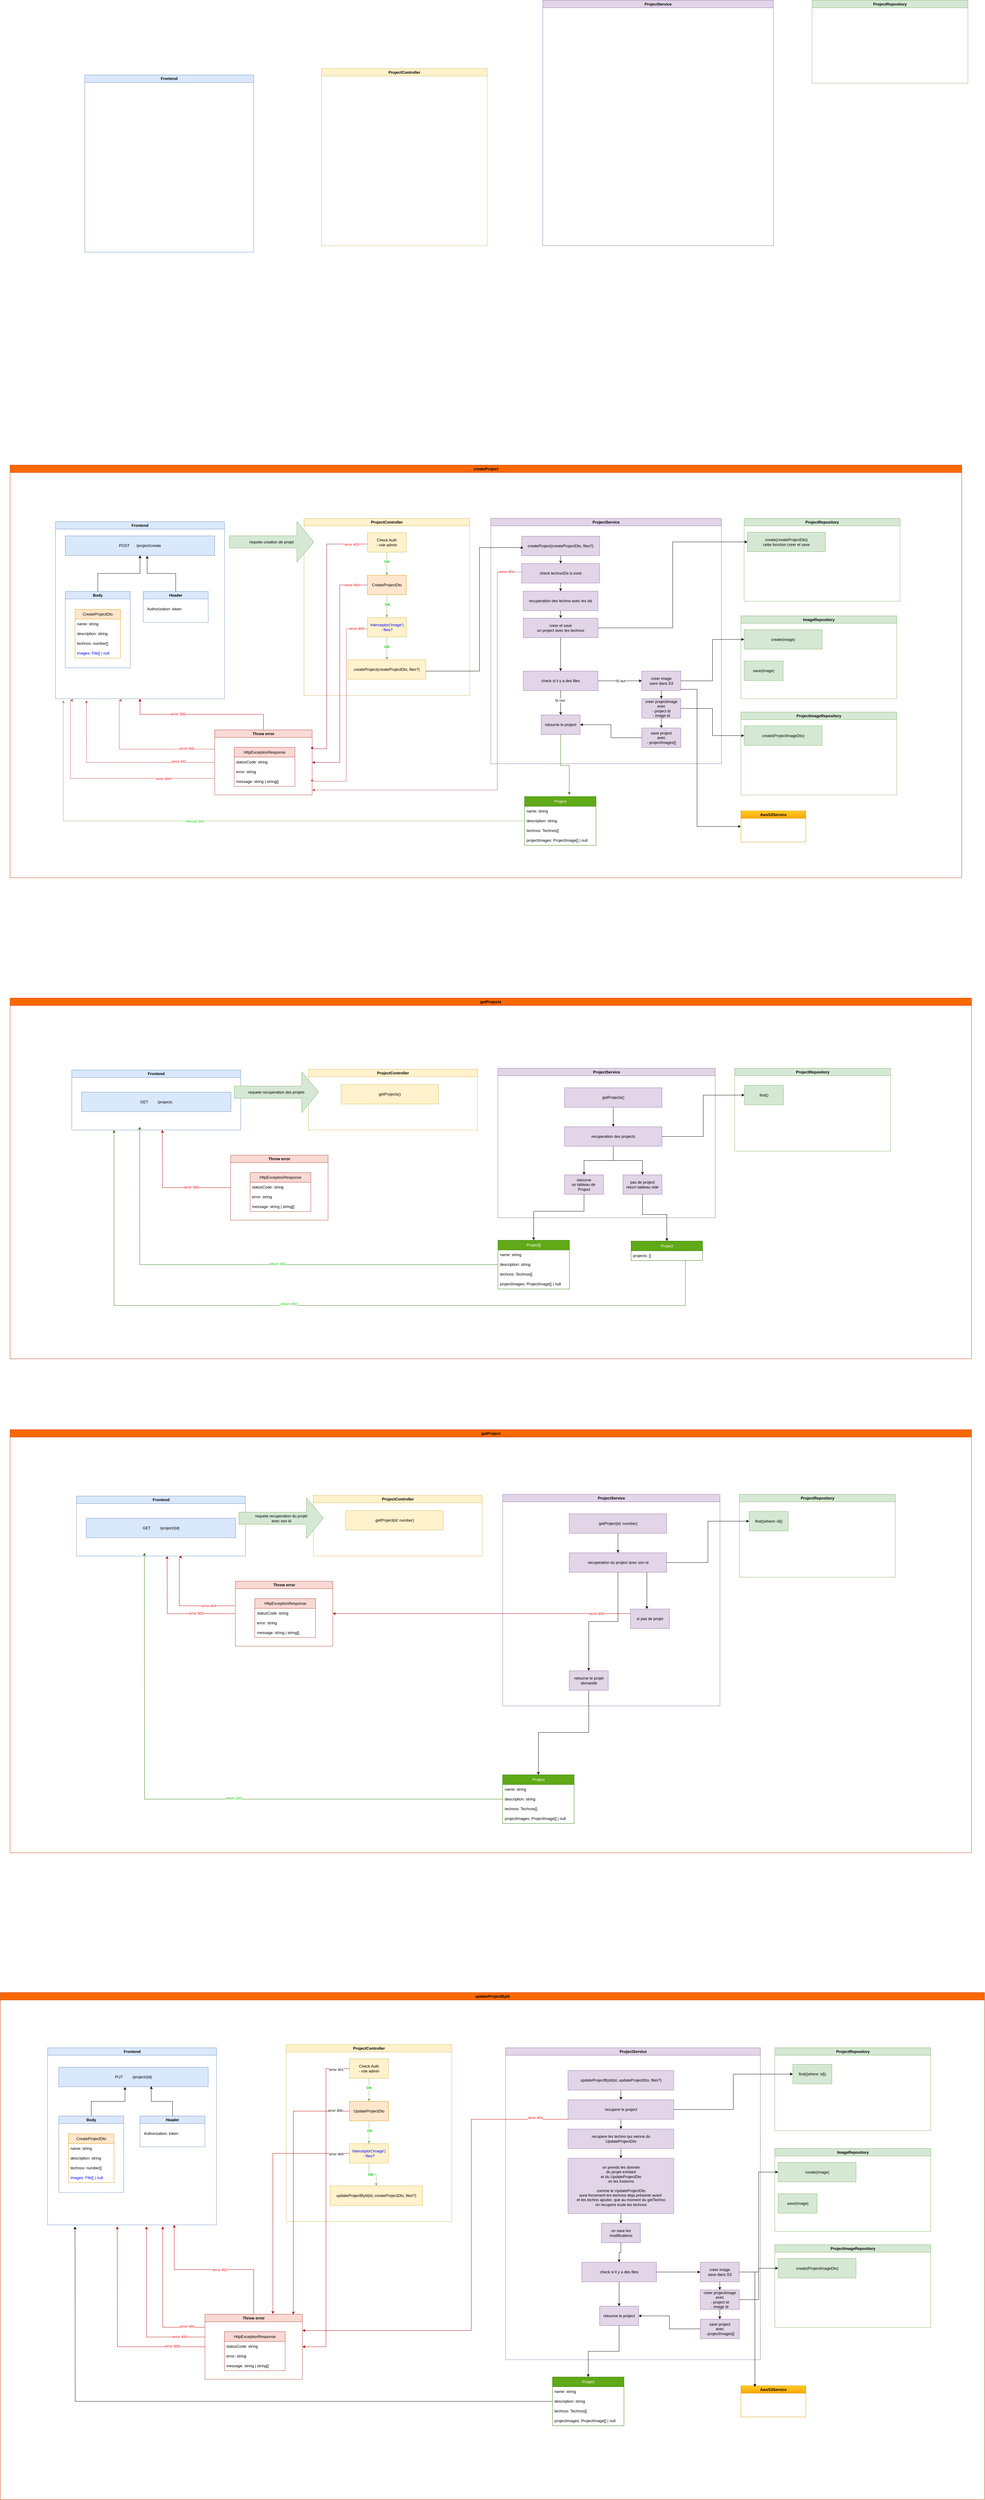 <mxfile version="24.7.17">
  <diagram name="Page-1" id="Ivh299RitRnoYVwxjOdh">
    <mxGraphModel dx="9687" dy="3138" grid="1" gridSize="10" guides="1" tooltips="1" connect="1" arrows="1" fold="1" page="1" pageScale="1" pageWidth="827" pageHeight="1169" math="0" shadow="0">
      <root>
        <mxCell id="0" />
        <mxCell id="1" parent="0" />
        <mxCell id="21MVw7dzymXmSUHj78fO-260" value="createProject" style="swimlane;whiteSpace=wrap;html=1;fillColor=#fa6800;fontColor=#000000;strokeColor=#C73500;" parent="1" vertex="1">
          <mxGeometry x="-6910" y="340" width="2930" height="1270" as="geometry" />
        </mxCell>
        <mxCell id="21MVw7dzymXmSUHj78fO-125" value="Frontend" style="swimlane;whiteSpace=wrap;html=1;fillColor=#dae8fc;strokeColor=#6c8ebf;" parent="21MVw7dzymXmSUHj78fO-260" vertex="1">
          <mxGeometry x="140" y="174" width="520" height="545" as="geometry" />
        </mxCell>
        <mxCell id="21MVw7dzymXmSUHj78fO-126" value="POST&lt;span style=&quot;white-space: pre;&quot;&gt;&#x9;&lt;/span&gt;/project/create" style="rounded=0;whiteSpace=wrap;html=1;fillColor=#dae8fc;strokeColor=#6c8ebf;" parent="21MVw7dzymXmSUHj78fO-125" vertex="1">
          <mxGeometry x="30" y="44" width="460" height="60" as="geometry" />
        </mxCell>
        <mxCell id="21MVw7dzymXmSUHj78fO-127" style="edgeStyle=orthogonalEdgeStyle;rounded=0;orthogonalLoop=1;jettySize=auto;html=1;" parent="21MVw7dzymXmSUHj78fO-125" source="21MVw7dzymXmSUHj78fO-128" target="21MVw7dzymXmSUHj78fO-126" edge="1">
          <mxGeometry relative="1" as="geometry" />
        </mxCell>
        <mxCell id="21MVw7dzymXmSUHj78fO-128" value="Body" style="swimlane;whiteSpace=wrap;html=1;fillColor=#dae8fc;strokeColor=#6c8ebf;" parent="21MVw7dzymXmSUHj78fO-125" vertex="1">
          <mxGeometry x="30" y="215" width="200" height="235" as="geometry" />
        </mxCell>
        <mxCell id="21MVw7dzymXmSUHj78fO-129" value="CreateProjectDto" style="swimlane;fontStyle=0;childLayout=stackLayout;horizontal=1;startSize=30;horizontalStack=0;resizeParent=1;resizeParentMax=0;resizeLast=0;collapsible=1;marginBottom=0;whiteSpace=wrap;html=1;fillColor=#ffe6cc;strokeColor=#d79b00;" parent="21MVw7dzymXmSUHj78fO-128" vertex="1">
          <mxGeometry x="30" y="55" width="140" height="150" as="geometry" />
        </mxCell>
        <mxCell id="21MVw7dzymXmSUHj78fO-130" value="name: string" style="text;strokeColor=none;fillColor=none;align=left;verticalAlign=middle;spacingLeft=4;spacingRight=4;overflow=hidden;points=[[0,0.5],[1,0.5]];portConstraint=eastwest;rotatable=0;whiteSpace=wrap;html=1;" parent="21MVw7dzymXmSUHj78fO-129" vertex="1">
          <mxGeometry y="30" width="140" height="30" as="geometry" />
        </mxCell>
        <mxCell id="21MVw7dzymXmSUHj78fO-131" value="description: string" style="text;strokeColor=none;fillColor=none;align=left;verticalAlign=middle;spacingLeft=4;spacingRight=4;overflow=hidden;points=[[0,0.5],[1,0.5]];portConstraint=eastwest;rotatable=0;whiteSpace=wrap;html=1;" parent="21MVw7dzymXmSUHj78fO-129" vertex="1">
          <mxGeometry y="60" width="140" height="30" as="geometry" />
        </mxCell>
        <mxCell id="21MVw7dzymXmSUHj78fO-132" value="technos: number[]" style="text;strokeColor=none;fillColor=none;align=left;verticalAlign=middle;spacingLeft=4;spacingRight=4;overflow=hidden;points=[[0,0.5],[1,0.5]];portConstraint=eastwest;rotatable=0;whiteSpace=wrap;html=1;" parent="21MVw7dzymXmSUHj78fO-129" vertex="1">
          <mxGeometry y="90" width="140" height="30" as="geometry" />
        </mxCell>
        <mxCell id="21MVw7dzymXmSUHj78fO-133" value="images: File[] | null" style="text;strokeColor=none;fillColor=none;align=left;verticalAlign=middle;spacingLeft=4;spacingRight=4;overflow=hidden;points=[[0,0.5],[1,0.5]];portConstraint=eastwest;rotatable=0;whiteSpace=wrap;html=1;fontColor=#0000FF;" parent="21MVw7dzymXmSUHj78fO-129" vertex="1">
          <mxGeometry y="120" width="140" height="30" as="geometry" />
        </mxCell>
        <mxCell id="21MVw7dzymXmSUHj78fO-134" value="Header" style="swimlane;whiteSpace=wrap;html=1;fillColor=#dae8fc;strokeColor=#6c8ebf;" parent="21MVw7dzymXmSUHj78fO-125" vertex="1">
          <mxGeometry x="270" y="215" width="200" height="95" as="geometry" />
        </mxCell>
        <mxCell id="21MVw7dzymXmSUHj78fO-135" value="Authorization: token" style="text;html=1;align=left;verticalAlign=middle;whiteSpace=wrap;rounded=0;" parent="21MVw7dzymXmSUHj78fO-134" vertex="1">
          <mxGeometry x="10" y="39" width="170" height="30" as="geometry" />
        </mxCell>
        <mxCell id="21MVw7dzymXmSUHj78fO-136" style="edgeStyle=orthogonalEdgeStyle;rounded=0;orthogonalLoop=1;jettySize=auto;html=1;entryX=0.548;entryY=1.019;entryDx=0;entryDy=0;entryPerimeter=0;" parent="21MVw7dzymXmSUHj78fO-125" source="21MVw7dzymXmSUHj78fO-134" target="21MVw7dzymXmSUHj78fO-126" edge="1">
          <mxGeometry relative="1" as="geometry" />
        </mxCell>
        <mxCell id="21MVw7dzymXmSUHj78fO-11" value="ProjectController" style="swimlane;whiteSpace=wrap;html=1;fillColor=#fff2cc;strokeColor=#d6b656;" parent="21MVw7dzymXmSUHj78fO-260" vertex="1">
          <mxGeometry x="905" y="164" width="510" height="545" as="geometry" />
        </mxCell>
        <mxCell id="21MVw7dzymXmSUHj78fO-49" style="edgeStyle=orthogonalEdgeStyle;rounded=0;orthogonalLoop=1;jettySize=auto;html=1;fillColor=#d5e8d4;gradientColor=#97d077;strokeColor=#82b366;" parent="21MVw7dzymXmSUHj78fO-11" source="21MVw7dzymXmSUHj78fO-17" target="21MVw7dzymXmSUHj78fO-18" edge="1">
          <mxGeometry relative="1" as="geometry" />
        </mxCell>
        <mxCell id="21MVw7dzymXmSUHj78fO-52" value="OK" style="edgeLabel;html=1;align=center;verticalAlign=middle;resizable=0;points=[];fontColor=#00CC00;fontStyle=1" parent="21MVw7dzymXmSUHj78fO-49" vertex="1" connectable="0">
          <mxGeometry x="-0.189" relative="1" as="geometry">
            <mxPoint as="offset" />
          </mxGeometry>
        </mxCell>
        <mxCell id="21MVw7dzymXmSUHj78fO-17" value="Check Auth&lt;br&gt;- role admin" style="rounded=0;whiteSpace=wrap;html=1;fillColor=#fff2cc;strokeColor=#d6b656;" parent="21MVw7dzymXmSUHj78fO-11" vertex="1">
          <mxGeometry x="195" y="44" width="120" height="60" as="geometry" />
        </mxCell>
        <mxCell id="21MVw7dzymXmSUHj78fO-50" style="edgeStyle=orthogonalEdgeStyle;rounded=0;orthogonalLoop=1;jettySize=auto;html=1;fillColor=#d5e8d4;gradientColor=#97d077;strokeColor=#82b366;" parent="21MVw7dzymXmSUHj78fO-11" source="21MVw7dzymXmSUHj78fO-18" target="21MVw7dzymXmSUHj78fO-19" edge="1">
          <mxGeometry relative="1" as="geometry" />
        </mxCell>
        <mxCell id="21MVw7dzymXmSUHj78fO-53" value="OK" style="edgeLabel;html=1;align=center;verticalAlign=middle;resizable=0;points=[];fontColor=#00CC00;fontStyle=1" parent="21MVw7dzymXmSUHj78fO-50" vertex="1" connectable="0">
          <mxGeometry x="-0.149" y="2" relative="1" as="geometry">
            <mxPoint as="offset" />
          </mxGeometry>
        </mxCell>
        <mxCell id="21MVw7dzymXmSUHj78fO-18" value="CreateProjectDto" style="rounded=0;whiteSpace=wrap;html=1;fillColor=#ffe6cc;strokeColor=#d79b00;" parent="21MVw7dzymXmSUHj78fO-11" vertex="1">
          <mxGeometry x="195" y="175" width="120" height="60" as="geometry" />
        </mxCell>
        <mxCell id="21MVw7dzymXmSUHj78fO-51" style="edgeStyle=orthogonalEdgeStyle;rounded=0;orthogonalLoop=1;jettySize=auto;html=1;entryX=0.5;entryY=0;entryDx=0;entryDy=0;fillColor=#d5e8d4;gradientColor=#97d077;strokeColor=#82b366;" parent="21MVw7dzymXmSUHj78fO-11" source="21MVw7dzymXmSUHj78fO-19" target="21MVw7dzymXmSUHj78fO-20" edge="1">
          <mxGeometry relative="1" as="geometry" />
        </mxCell>
        <mxCell id="21MVw7dzymXmSUHj78fO-54" value="OK" style="edgeLabel;html=1;align=center;verticalAlign=middle;resizable=0;points=[];fontColor=#00CC00;fontStyle=1" parent="21MVw7dzymXmSUHj78fO-51" vertex="1" connectable="0">
          <mxGeometry x="-0.137" relative="1" as="geometry">
            <mxPoint as="offset" />
          </mxGeometry>
        </mxCell>
        <mxCell id="21MVw7dzymXmSUHj78fO-19" value="Interceptor(&#39;image&#39;)&lt;br&gt;- files?" style="rounded=0;whiteSpace=wrap;html=1;fillColor=#fff2cc;strokeColor=#d6b656;fontColor=#0000FF;" parent="21MVw7dzymXmSUHj78fO-11" vertex="1">
          <mxGeometry x="195" y="305" width="120" height="60" as="geometry" />
        </mxCell>
        <mxCell id="21MVw7dzymXmSUHj78fO-20" value="createProject(createProjectDto, files?)" style="rounded=0;whiteSpace=wrap;html=1;fillColor=#fff2cc;strokeColor=#d6b656;" parent="21MVw7dzymXmSUHj78fO-11" vertex="1">
          <mxGeometry x="135" y="435" width="240" height="60" as="geometry" />
        </mxCell>
        <mxCell id="21MVw7dzymXmSUHj78fO-66" value="ProjectService" style="swimlane;whiteSpace=wrap;html=1;fillColor=#e1d5e7;strokeColor=#9673a6;" parent="21MVw7dzymXmSUHj78fO-260" vertex="1">
          <mxGeometry x="1480" y="164" width="710" height="755" as="geometry" />
        </mxCell>
        <mxCell id="21MVw7dzymXmSUHj78fO-72" style="edgeStyle=orthogonalEdgeStyle;rounded=0;orthogonalLoop=1;jettySize=auto;html=1;" parent="21MVw7dzymXmSUHj78fO-66" source="21MVw7dzymXmSUHj78fO-67" target="21MVw7dzymXmSUHj78fO-69" edge="1">
          <mxGeometry relative="1" as="geometry" />
        </mxCell>
        <mxCell id="21MVw7dzymXmSUHj78fO-67" value="createProject(createProjectDto, files?)" style="rounded=0;whiteSpace=wrap;html=1;fillColor=#e1d5e7;strokeColor=#9673a6;" parent="21MVw7dzymXmSUHj78fO-66" vertex="1">
          <mxGeometry x="95" y="55" width="240" height="60" as="geometry" />
        </mxCell>
        <mxCell id="21MVw7dzymXmSUHj78fO-70" style="edgeStyle=orthogonalEdgeStyle;rounded=0;orthogonalLoop=1;jettySize=auto;html=1;fillColor=#f8cecc;gradientColor=#ea6b66;strokeColor=#b85450;" parent="21MVw7dzymXmSUHj78fO-66" source="21MVw7dzymXmSUHj78fO-69" edge="1">
          <mxGeometry relative="1" as="geometry">
            <mxPoint x="-550" y="835.87" as="targetPoint" />
            <Array as="points">
              <mxPoint x="20" y="165" />
              <mxPoint x="20" y="836" />
            </Array>
          </mxGeometry>
        </mxCell>
        <mxCell id="21MVw7dzymXmSUHj78fO-71" value="error 404" style="edgeLabel;html=1;align=center;verticalAlign=middle;resizable=0;points=[];fontColor=#FF0000;" parent="21MVw7dzymXmSUHj78fO-70" vertex="1" connectable="0">
          <mxGeometry x="-0.896" y="-1" relative="1" as="geometry">
            <mxPoint x="22" as="offset" />
          </mxGeometry>
        </mxCell>
        <mxCell id="21MVw7dzymXmSUHj78fO-74" value="" style="edgeStyle=orthogonalEdgeStyle;rounded=0;orthogonalLoop=1;jettySize=auto;html=1;" parent="21MVw7dzymXmSUHj78fO-66" source="21MVw7dzymXmSUHj78fO-69" target="21MVw7dzymXmSUHj78fO-73" edge="1">
          <mxGeometry relative="1" as="geometry" />
        </mxCell>
        <mxCell id="21MVw7dzymXmSUHj78fO-69" value="check technoIDs is exist" style="rounded=0;whiteSpace=wrap;html=1;fillColor=#e1d5e7;strokeColor=#9673a6;" parent="21MVw7dzymXmSUHj78fO-66" vertex="1">
          <mxGeometry x="95" y="139" width="240" height="60" as="geometry" />
        </mxCell>
        <mxCell id="21MVw7dzymXmSUHj78fO-76" value="" style="edgeStyle=orthogonalEdgeStyle;rounded=0;orthogonalLoop=1;jettySize=auto;html=1;" parent="21MVw7dzymXmSUHj78fO-66" source="21MVw7dzymXmSUHj78fO-73" target="21MVw7dzymXmSUHj78fO-75" edge="1">
          <mxGeometry relative="1" as="geometry" />
        </mxCell>
        <mxCell id="21MVw7dzymXmSUHj78fO-73" value="recuperation des techno avec les ids" style="whiteSpace=wrap;html=1;fillColor=#e1d5e7;strokeColor=#9673a6;rounded=0;" parent="21MVw7dzymXmSUHj78fO-66" vertex="1">
          <mxGeometry x="100" y="224" width="230" height="60" as="geometry" />
        </mxCell>
        <mxCell id="21MVw7dzymXmSUHj78fO-91" value="" style="edgeStyle=orthogonalEdgeStyle;rounded=0;orthogonalLoop=1;jettySize=auto;html=1;entryX=0.5;entryY=0;entryDx=0;entryDy=0;" parent="21MVw7dzymXmSUHj78fO-66" source="21MVw7dzymXmSUHj78fO-75" target="21MVw7dzymXmSUHj78fO-77" edge="1">
          <mxGeometry relative="1" as="geometry">
            <mxPoint x="215.053" y="388" as="targetPoint" />
          </mxGeometry>
        </mxCell>
        <mxCell id="21MVw7dzymXmSUHj78fO-75" value="creer et save &lt;br&gt;un project avec les technos" style="whiteSpace=wrap;html=1;fillColor=#e1d5e7;strokeColor=#9673a6;rounded=0;" parent="21MVw7dzymXmSUHj78fO-66" vertex="1">
          <mxGeometry x="100" y="307" width="230" height="60" as="geometry" />
        </mxCell>
        <mxCell id="21MVw7dzymXmSUHj78fO-80" value="" style="edgeStyle=orthogonalEdgeStyle;rounded=0;orthogonalLoop=1;jettySize=auto;html=1;" parent="21MVw7dzymXmSUHj78fO-66" source="21MVw7dzymXmSUHj78fO-77" target="21MVw7dzymXmSUHj78fO-79" edge="1">
          <mxGeometry relative="1" as="geometry" />
        </mxCell>
        <mxCell id="21MVw7dzymXmSUHj78fO-81" value="Si oui" style="edgeLabel;html=1;align=center;verticalAlign=middle;resizable=0;points=[];" parent="21MVw7dzymXmSUHj78fO-80" vertex="1" connectable="0">
          <mxGeometry x="-0.278" relative="1" as="geometry">
            <mxPoint x="20" as="offset" />
          </mxGeometry>
        </mxCell>
        <mxCell id="21MVw7dzymXmSUHj78fO-83" value="" style="edgeStyle=orthogonalEdgeStyle;rounded=0;orthogonalLoop=1;jettySize=auto;html=1;" parent="21MVw7dzymXmSUHj78fO-66" source="21MVw7dzymXmSUHj78fO-77" target="21MVw7dzymXmSUHj78fO-82" edge="1">
          <mxGeometry relative="1" as="geometry" />
        </mxCell>
        <mxCell id="21MVw7dzymXmSUHj78fO-95" value="Si non" style="edgeLabel;html=1;align=center;verticalAlign=middle;resizable=0;points=[];" parent="21MVw7dzymXmSUHj78fO-83" vertex="1" connectable="0">
          <mxGeometry x="-0.22" y="-2" relative="1" as="geometry">
            <mxPoint as="offset" />
          </mxGeometry>
        </mxCell>
        <mxCell id="21MVw7dzymXmSUHj78fO-77" value="check si il y a des files" style="whiteSpace=wrap;html=1;fillColor=#e1d5e7;strokeColor=#9673a6;rounded=0;" parent="21MVw7dzymXmSUHj78fO-66" vertex="1">
          <mxGeometry x="100" y="470" width="230" height="60" as="geometry" />
        </mxCell>
        <mxCell id="21MVw7dzymXmSUHj78fO-85" value="" style="edgeStyle=orthogonalEdgeStyle;rounded=0;orthogonalLoop=1;jettySize=auto;html=1;" parent="21MVw7dzymXmSUHj78fO-66" source="21MVw7dzymXmSUHj78fO-79" target="21MVw7dzymXmSUHj78fO-84" edge="1">
          <mxGeometry relative="1" as="geometry" />
        </mxCell>
        <mxCell id="21MVw7dzymXmSUHj78fO-79" value="creer image&lt;br&gt;save dans S3" style="whiteSpace=wrap;html=1;fillColor=#e1d5e7;strokeColor=#9673a6;rounded=0;" parent="21MVw7dzymXmSUHj78fO-66" vertex="1">
          <mxGeometry x="465" y="470" width="120" height="60" as="geometry" />
        </mxCell>
        <mxCell id="21MVw7dzymXmSUHj78fO-82" value="retourne le project" style="whiteSpace=wrap;html=1;fillColor=#e1d5e7;strokeColor=#9673a6;rounded=0;" parent="21MVw7dzymXmSUHj78fO-66" vertex="1">
          <mxGeometry x="155" y="605" width="120" height="60" as="geometry" />
        </mxCell>
        <mxCell id="21MVw7dzymXmSUHj78fO-97" value="" style="edgeStyle=orthogonalEdgeStyle;rounded=0;orthogonalLoop=1;jettySize=auto;html=1;" parent="21MVw7dzymXmSUHj78fO-66" source="21MVw7dzymXmSUHj78fO-84" target="21MVw7dzymXmSUHj78fO-96" edge="1">
          <mxGeometry relative="1" as="geometry" />
        </mxCell>
        <mxCell id="21MVw7dzymXmSUHj78fO-84" value="creer projectimage&lt;br&gt;avec&lt;br&gt;- project id&lt;br&gt;- image id" style="whiteSpace=wrap;html=1;fillColor=#e1d5e7;strokeColor=#9673a6;rounded=0;" parent="21MVw7dzymXmSUHj78fO-66" vertex="1">
          <mxGeometry x="465" y="555" width="120" height="60" as="geometry" />
        </mxCell>
        <mxCell id="21MVw7dzymXmSUHj78fO-98" style="edgeStyle=orthogonalEdgeStyle;rounded=0;orthogonalLoop=1;jettySize=auto;html=1;entryX=1;entryY=0.5;entryDx=0;entryDy=0;" parent="21MVw7dzymXmSUHj78fO-66" source="21MVw7dzymXmSUHj78fO-96" target="21MVw7dzymXmSUHj78fO-82" edge="1">
          <mxGeometry relative="1" as="geometry" />
        </mxCell>
        <mxCell id="21MVw7dzymXmSUHj78fO-96" value="save project&lt;br&gt;avec&lt;br&gt;- projectImages[]" style="whiteSpace=wrap;html=1;fillColor=#e1d5e7;strokeColor=#9673a6;rounded=0;" parent="21MVw7dzymXmSUHj78fO-66" vertex="1">
          <mxGeometry x="465" y="645" width="120" height="60" as="geometry" />
        </mxCell>
        <mxCell id="21MVw7dzymXmSUHj78fO-68" style="edgeStyle=orthogonalEdgeStyle;rounded=0;orthogonalLoop=1;jettySize=auto;html=1;entryX=0;entryY=0.5;entryDx=0;entryDy=0;" parent="21MVw7dzymXmSUHj78fO-260" source="21MVw7dzymXmSUHj78fO-20" target="21MVw7dzymXmSUHj78fO-67" edge="1">
          <mxGeometry relative="1" as="geometry">
            <Array as="points">
              <mxPoint x="1445" y="634" />
              <mxPoint x="1445" y="254" />
            </Array>
          </mxGeometry>
        </mxCell>
        <mxCell id="21MVw7dzymXmSUHj78fO-99" value="ProjectRepository" style="swimlane;whiteSpace=wrap;html=1;fillColor=#d5e8d4;strokeColor=#82b366;" parent="21MVw7dzymXmSUHj78fO-260" vertex="1">
          <mxGeometry x="2260" y="164" width="480" height="255" as="geometry" />
        </mxCell>
        <mxCell id="21MVw7dzymXmSUHj78fO-100" value="create(createProjectDto)&lt;br&gt;cette fonction creer et save" style="rounded=0;whiteSpace=wrap;html=1;fillColor=#d5e8d4;strokeColor=#82b366;" parent="21MVw7dzymXmSUHj78fO-99" vertex="1">
          <mxGeometry x="10" y="42.5" width="240" height="60" as="geometry" />
        </mxCell>
        <mxCell id="21MVw7dzymXmSUHj78fO-102" style="edgeStyle=orthogonalEdgeStyle;rounded=0;orthogonalLoop=1;jettySize=auto;html=1;entryX=0;entryY=0.5;entryDx=0;entryDy=0;" parent="21MVw7dzymXmSUHj78fO-260" source="21MVw7dzymXmSUHj78fO-75" target="21MVw7dzymXmSUHj78fO-100" edge="1">
          <mxGeometry relative="1" as="geometry" />
        </mxCell>
        <mxCell id="21MVw7dzymXmSUHj78fO-104" value="ImageRepository" style="swimlane;whiteSpace=wrap;html=1;fillColor=#d5e8d4;strokeColor=#82b366;" parent="21MVw7dzymXmSUHj78fO-260" vertex="1">
          <mxGeometry x="2250" y="464" width="480" height="255" as="geometry" />
        </mxCell>
        <mxCell id="21MVw7dzymXmSUHj78fO-105" value="create(image)" style="rounded=0;whiteSpace=wrap;html=1;fillColor=#d5e8d4;strokeColor=#82b366;" parent="21MVw7dzymXmSUHj78fO-104" vertex="1">
          <mxGeometry x="10" y="42.5" width="240" height="60" as="geometry" />
        </mxCell>
        <mxCell id="21MVw7dzymXmSUHj78fO-106" value="save(image)" style="rounded=0;whiteSpace=wrap;html=1;fillColor=#d5e8d4;strokeColor=#82b366;" parent="21MVw7dzymXmSUHj78fO-104" vertex="1">
          <mxGeometry x="10" y="139" width="120" height="60" as="geometry" />
        </mxCell>
        <mxCell id="21MVw7dzymXmSUHj78fO-107" style="edgeStyle=orthogonalEdgeStyle;rounded=0;orthogonalLoop=1;jettySize=auto;html=1;entryX=0;entryY=0.5;entryDx=0;entryDy=0;" parent="21MVw7dzymXmSUHj78fO-260" source="21MVw7dzymXmSUHj78fO-79" target="21MVw7dzymXmSUHj78fO-105" edge="1">
          <mxGeometry relative="1" as="geometry" />
        </mxCell>
        <mxCell id="21MVw7dzymXmSUHj78fO-110" value="ProjectImageRepository" style="swimlane;whiteSpace=wrap;html=1;fillColor=#d5e8d4;strokeColor=#82b366;" parent="21MVw7dzymXmSUHj78fO-260" vertex="1">
          <mxGeometry x="2250" y="760" width="480" height="255" as="geometry" />
        </mxCell>
        <mxCell id="21MVw7dzymXmSUHj78fO-111" value="create(ProjectImageDto)" style="rounded=0;whiteSpace=wrap;html=1;fillColor=#d5e8d4;strokeColor=#82b366;" parent="21MVw7dzymXmSUHj78fO-110" vertex="1">
          <mxGeometry x="10" y="42.5" width="240" height="60" as="geometry" />
        </mxCell>
        <mxCell id="21MVw7dzymXmSUHj78fO-113" style="edgeStyle=orthogonalEdgeStyle;rounded=0;orthogonalLoop=1;jettySize=auto;html=1;entryX=0;entryY=0.5;entryDx=0;entryDy=0;" parent="21MVw7dzymXmSUHj78fO-260" source="21MVw7dzymXmSUHj78fO-84" target="21MVw7dzymXmSUHj78fO-111" edge="1">
          <mxGeometry relative="1" as="geometry" />
        </mxCell>
        <mxCell id="21MVw7dzymXmSUHj78fO-108" value="AwsS3Service" style="swimlane;whiteSpace=wrap;html=1;fillColor=#ffcd28;gradientColor=#ffa500;strokeColor=#d79b00;" parent="21MVw7dzymXmSUHj78fO-260" vertex="1">
          <mxGeometry x="2250" y="1064" width="200" height="96" as="geometry" />
        </mxCell>
        <mxCell id="21MVw7dzymXmSUHj78fO-109" style="edgeStyle=orthogonalEdgeStyle;rounded=0;orthogonalLoop=1;jettySize=auto;html=1;" parent="21MVw7dzymXmSUHj78fO-260" source="21MVw7dzymXmSUHj78fO-79" target="21MVw7dzymXmSUHj78fO-108" edge="1">
          <mxGeometry relative="1" as="geometry">
            <Array as="points">
              <mxPoint x="2115" y="690" />
              <mxPoint x="2115" y="1112" />
            </Array>
          </mxGeometry>
        </mxCell>
        <mxCell id="21MVw7dzymXmSUHj78fO-338" style="edgeStyle=orthogonalEdgeStyle;rounded=0;orthogonalLoop=1;jettySize=auto;html=1;entryX=0.5;entryY=1;entryDx=0;entryDy=0;fillColor=#e51400;strokeColor=#B20000;" parent="21MVw7dzymXmSUHj78fO-260" source="21MVw7dzymXmSUHj78fO-39" target="21MVw7dzymXmSUHj78fO-125" edge="1">
          <mxGeometry relative="1" as="geometry" />
        </mxCell>
        <mxCell id="21MVw7dzymXmSUHj78fO-339" value="error 500" style="edgeLabel;html=1;align=center;verticalAlign=middle;resizable=0;points=[];fontColor=#FF0000;" parent="21MVw7dzymXmSUHj78fO-338" vertex="1" connectable="0">
          <mxGeometry x="0.305" y="-1" relative="1" as="geometry">
            <mxPoint x="-1" as="offset" />
          </mxGeometry>
        </mxCell>
        <mxCell id="21MVw7dzymXmSUHj78fO-39" value="Throw error" style="swimlane;whiteSpace=wrap;html=1;fillColor=#fad9d5;strokeColor=#ae4132;" parent="21MVw7dzymXmSUHj78fO-260" vertex="1">
          <mxGeometry x="630" y="815" width="300" height="200" as="geometry" />
        </mxCell>
        <mxCell id="21MVw7dzymXmSUHj78fO-35" value="HttpExceptionResponse" style="swimlane;fontStyle=0;childLayout=stackLayout;horizontal=1;startSize=30;horizontalStack=0;resizeParent=1;resizeParentMax=0;resizeLast=0;collapsible=1;marginBottom=0;whiteSpace=wrap;html=1;fillColor=#fad9d5;strokeColor=#ae4132;" parent="21MVw7dzymXmSUHj78fO-39" vertex="1">
          <mxGeometry x="60" y="53.5" width="187" height="120" as="geometry" />
        </mxCell>
        <mxCell id="21MVw7dzymXmSUHj78fO-36" value="statusCode: string" style="text;strokeColor=none;fillColor=none;align=left;verticalAlign=middle;spacingLeft=4;spacingRight=4;overflow=hidden;points=[[0,0.5],[1,0.5]];portConstraint=eastwest;rotatable=0;whiteSpace=wrap;html=1;" parent="21MVw7dzymXmSUHj78fO-35" vertex="1">
          <mxGeometry y="30" width="187" height="30" as="geometry" />
        </mxCell>
        <mxCell id="21MVw7dzymXmSUHj78fO-37" value="error: string" style="text;strokeColor=none;fillColor=none;align=left;verticalAlign=middle;spacingLeft=4;spacingRight=4;overflow=hidden;points=[[0,0.5],[1,0.5]];portConstraint=eastwest;rotatable=0;whiteSpace=wrap;html=1;" parent="21MVw7dzymXmSUHj78fO-35" vertex="1">
          <mxGeometry y="60" width="187" height="30" as="geometry" />
        </mxCell>
        <mxCell id="21MVw7dzymXmSUHj78fO-38" value="message: string | string[]" style="text;strokeColor=none;fillColor=none;align=left;verticalAlign=middle;spacingLeft=4;spacingRight=4;overflow=hidden;points=[[0,0.5],[1,0.5]];portConstraint=eastwest;rotatable=0;whiteSpace=wrap;html=1;" parent="21MVw7dzymXmSUHj78fO-35" vertex="1">
          <mxGeometry y="90" width="187" height="30" as="geometry" />
        </mxCell>
        <mxCell id="21MVw7dzymXmSUHj78fO-45" style="edgeStyle=orthogonalEdgeStyle;rounded=0;orthogonalLoop=1;jettySize=auto;html=1;entryX=1;entryY=0.25;entryDx=0;entryDy=0;fillColor=#d80073;strokeColor=#A50040;" parent="21MVw7dzymXmSUHj78fO-260" source="21MVw7dzymXmSUHj78fO-17" target="21MVw7dzymXmSUHj78fO-39" edge="1">
          <mxGeometry relative="1" as="geometry">
            <Array as="points">
              <mxPoint x="975" y="243" />
              <mxPoint x="975" y="873" />
            </Array>
          </mxGeometry>
        </mxCell>
        <mxCell id="21MVw7dzymXmSUHj78fO-48" value="error 401" style="edgeLabel;html=1;align=center;verticalAlign=middle;resizable=0;points=[];fontColor=#FF0000;" parent="21MVw7dzymXmSUHj78fO-45" vertex="1" connectable="0">
          <mxGeometry x="-0.881" y="1" relative="1" as="geometry">
            <mxPoint as="offset" />
          </mxGeometry>
        </mxCell>
        <mxCell id="21MVw7dzymXmSUHj78fO-46" style="edgeStyle=orthogonalEdgeStyle;rounded=0;orthogonalLoop=1;jettySize=auto;html=1;entryX=1;entryY=0.5;entryDx=0;entryDy=0;fillColor=#d80073;strokeColor=#A50040;" parent="21MVw7dzymXmSUHj78fO-260" source="21MVw7dzymXmSUHj78fO-18" target="21MVw7dzymXmSUHj78fO-39" edge="1">
          <mxGeometry relative="1" as="geometry" />
        </mxCell>
        <mxCell id="21MVw7dzymXmSUHj78fO-47" value="error 400" style="edgeLabel;html=1;align=center;verticalAlign=middle;resizable=0;points=[];fontColor=#FF0000;" parent="21MVw7dzymXmSUHj78fO-46" vertex="1" connectable="0">
          <mxGeometry x="-0.868" relative="1" as="geometry">
            <mxPoint as="offset" />
          </mxGeometry>
        </mxCell>
        <mxCell id="21MVw7dzymXmSUHj78fO-64" style="edgeStyle=orthogonalEdgeStyle;rounded=0;orthogonalLoop=1;jettySize=auto;html=1;entryX=1;entryY=0.75;entryDx=0;entryDy=0;fillColor=#f8cecc;gradientColor=#ea6b66;strokeColor=#b85450;" parent="21MVw7dzymXmSUHj78fO-260" source="21MVw7dzymXmSUHj78fO-19" target="21MVw7dzymXmSUHj78fO-39" edge="1">
          <mxGeometry relative="1" as="geometry">
            <Array as="points">
              <mxPoint x="1035" y="504" />
              <mxPoint x="1035" y="973" />
            </Array>
          </mxGeometry>
        </mxCell>
        <mxCell id="21MVw7dzymXmSUHj78fO-65" value="error 400" style="edgeLabel;html=1;align=center;verticalAlign=middle;resizable=0;points=[];fontColor=#FF0000;" parent="21MVw7dzymXmSUHj78fO-64" vertex="1" connectable="0">
          <mxGeometry x="-0.847" y="-1" relative="1" as="geometry">
            <mxPoint x="16" as="offset" />
          </mxGeometry>
        </mxCell>
        <mxCell id="21MVw7dzymXmSUHj78fO-21" value="Frontend" style="swimlane;whiteSpace=wrap;html=1;fillColor=#dae8fc;strokeColor=#6c8ebf;" parent="1" vertex="1">
          <mxGeometry x="-6680" y="-860.25" width="520" height="545" as="geometry" />
        </mxCell>
        <mxCell id="21MVw7dzymXmSUHj78fO-32" value="requete creation de projet" style="shape=singleArrow;whiteSpace=wrap;html=1;fillColor=#d5e8d4;strokeColor=#82b366;" parent="1" vertex="1">
          <mxGeometry x="-6235" y="514" width="260" height="125" as="geometry" />
        </mxCell>
        <mxCell id="21MVw7dzymXmSUHj78fO-55" style="edgeStyle=orthogonalEdgeStyle;rounded=0;orthogonalLoop=1;jettySize=auto;html=1;fillColor=#f8cecc;gradientColor=#ea6b66;strokeColor=#b85450;" parent="1" source="21MVw7dzymXmSUHj78fO-39" edge="1">
          <mxGeometry relative="1" as="geometry">
            <mxPoint x="-6675" y="1064" as="targetPoint" />
          </mxGeometry>
        </mxCell>
        <mxCell id="21MVw7dzymXmSUHj78fO-61" value="error 401" style="edgeLabel;html=1;align=center;verticalAlign=middle;resizable=0;points=[];fontColor=#FF0000;" parent="21MVw7dzymXmSUHj78fO-55" vertex="1" connectable="0">
          <mxGeometry x="-0.624" y="-3" relative="1" as="geometry">
            <mxPoint as="offset" />
          </mxGeometry>
        </mxCell>
        <mxCell id="21MVw7dzymXmSUHj78fO-57" style="edgeStyle=orthogonalEdgeStyle;rounded=0;orthogonalLoop=1;jettySize=auto;html=1;fillColor=#f8cecc;gradientColor=#ea6b66;strokeColor=#b85450;" parent="1" source="21MVw7dzymXmSUHj78fO-39" edge="1">
          <mxGeometry relative="1" as="geometry">
            <mxPoint x="-6575" y="1064" as="targetPoint" />
            <Array as="points">
              <mxPoint x="-6574" y="1214" />
              <mxPoint x="-6574" y="1064" />
            </Array>
          </mxGeometry>
        </mxCell>
        <mxCell id="21MVw7dzymXmSUHj78fO-58" value="error 400" style="edgeLabel;html=1;align=center;verticalAlign=middle;resizable=0;points=[];fontColor=#FF0000;" parent="21MVw7dzymXmSUHj78fO-57" vertex="1" connectable="0">
          <mxGeometry x="-0.612" y="-2" relative="1" as="geometry">
            <mxPoint as="offset" />
          </mxGeometry>
        </mxCell>
        <mxCell id="21MVw7dzymXmSUHj78fO-62" style="edgeStyle=orthogonalEdgeStyle;rounded=0;orthogonalLoop=1;jettySize=auto;html=1;fillColor=#f8cecc;gradientColor=#ea6b66;strokeColor=#b85450;" parent="1" source="21MVw7dzymXmSUHj78fO-39" edge="1">
          <mxGeometry relative="1" as="geometry">
            <mxPoint x="-6725" y="1064" as="targetPoint" />
            <Array as="points">
              <mxPoint x="-6724" y="1304" />
            </Array>
          </mxGeometry>
        </mxCell>
        <mxCell id="21MVw7dzymXmSUHj78fO-63" value="error 404" style="edgeLabel;html=1;align=center;verticalAlign=middle;resizable=0;points=[];fontColor=#FF0000;" parent="21MVw7dzymXmSUHj78fO-62" vertex="1" connectable="0">
          <mxGeometry x="-0.537" y="1" relative="1" as="geometry">
            <mxPoint as="offset" />
          </mxGeometry>
        </mxCell>
        <mxCell id="21MVw7dzymXmSUHj78fO-117" value="Project" style="swimlane;fontStyle=0;childLayout=stackLayout;horizontal=1;startSize=30;horizontalStack=0;resizeParent=1;resizeParentMax=0;resizeLast=0;collapsible=1;marginBottom=0;whiteSpace=wrap;html=1;fillColor=#60a917;fontColor=#ffffff;strokeColor=#2D7600;" parent="1" vertex="1">
          <mxGeometry x="-5326" y="1360" width="220" height="150" as="geometry" />
        </mxCell>
        <mxCell id="21MVw7dzymXmSUHj78fO-118" value="name: string" style="text;strokeColor=none;fillColor=none;align=left;verticalAlign=middle;spacingLeft=4;spacingRight=4;overflow=hidden;points=[[0,0.5],[1,0.5]];portConstraint=eastwest;rotatable=0;whiteSpace=wrap;html=1;" parent="21MVw7dzymXmSUHj78fO-117" vertex="1">
          <mxGeometry y="30" width="220" height="30" as="geometry" />
        </mxCell>
        <mxCell id="21MVw7dzymXmSUHj78fO-119" value="description: string" style="text;strokeColor=none;fillColor=none;align=left;verticalAlign=middle;spacingLeft=4;spacingRight=4;overflow=hidden;points=[[0,0.5],[1,0.5]];portConstraint=eastwest;rotatable=0;whiteSpace=wrap;html=1;" parent="21MVw7dzymXmSUHj78fO-117" vertex="1">
          <mxGeometry y="60" width="220" height="30" as="geometry" />
        </mxCell>
        <mxCell id="21MVw7dzymXmSUHj78fO-120" value="technos: Technos[]" style="text;strokeColor=none;fillColor=none;align=left;verticalAlign=middle;spacingLeft=4;spacingRight=4;overflow=hidden;points=[[0,0.5],[1,0.5]];portConstraint=eastwest;rotatable=0;whiteSpace=wrap;html=1;" parent="21MVw7dzymXmSUHj78fO-117" vertex="1">
          <mxGeometry y="90" width="220" height="30" as="geometry" />
        </mxCell>
        <mxCell id="21MVw7dzymXmSUHj78fO-121" value="projectImages: ProjectImage[] | null" style="text;strokeColor=none;fillColor=none;align=left;verticalAlign=middle;spacingLeft=4;spacingRight=4;overflow=hidden;points=[[0,0.5],[1,0.5]];portConstraint=eastwest;rotatable=0;whiteSpace=wrap;html=1;" parent="21MVw7dzymXmSUHj78fO-117" vertex="1">
          <mxGeometry y="120" width="220" height="30" as="geometry" />
        </mxCell>
        <mxCell id="21MVw7dzymXmSUHj78fO-122" style="edgeStyle=orthogonalEdgeStyle;rounded=0;orthogonalLoop=1;jettySize=auto;html=1;entryX=0.625;entryY=-0.034;entryDx=0;entryDy=0;entryPerimeter=0;fillColor=#60a917;strokeColor=#2D7600;" parent="1" source="21MVw7dzymXmSUHj78fO-82" target="21MVw7dzymXmSUHj78fO-117" edge="1">
          <mxGeometry relative="1" as="geometry" />
        </mxCell>
        <mxCell id="21MVw7dzymXmSUHj78fO-123" style="edgeStyle=orthogonalEdgeStyle;rounded=0;orthogonalLoop=1;jettySize=auto;html=1;fillColor=#d5e8d4;gradientColor=#97d077;strokeColor=#82b366;" parent="1" source="21MVw7dzymXmSUHj78fO-119" edge="1">
          <mxGeometry relative="1" as="geometry">
            <mxPoint x="-6746" y="1064" as="targetPoint" />
            <Array as="points">
              <mxPoint x="-6746" y="1435" />
              <mxPoint x="-6746" y="1064" />
            </Array>
          </mxGeometry>
        </mxCell>
        <mxCell id="21MVw7dzymXmSUHj78fO-124" value="Rerour 201" style="edgeLabel;html=1;align=center;verticalAlign=middle;resizable=0;points=[];fontColor=#00CC00;" parent="21MVw7dzymXmSUHj78fO-123" vertex="1" connectable="0">
          <mxGeometry x="0.133" relative="1" as="geometry">
            <mxPoint y="1" as="offset" />
          </mxGeometry>
        </mxCell>
        <mxCell id="21MVw7dzymXmSUHj78fO-137" value="ProjectController" style="swimlane;whiteSpace=wrap;html=1;fillColor=#fff2cc;strokeColor=#d6b656;" parent="1" vertex="1">
          <mxGeometry x="-5951" y="-880" width="510" height="545" as="geometry" />
        </mxCell>
        <mxCell id="21MVw7dzymXmSUHj78fO-138" style="edgeStyle=orthogonalEdgeStyle;rounded=0;orthogonalLoop=1;jettySize=auto;html=1;fillColor=#d5e8d4;gradientColor=#97d077;strokeColor=#82b366;" parent="21MVw7dzymXmSUHj78fO-137" edge="1">
          <mxGeometry relative="1" as="geometry">
            <mxPoint x="255" y="104" as="sourcePoint" />
          </mxGeometry>
        </mxCell>
        <mxCell id="21MVw7dzymXmSUHj78fO-139" value="OK" style="edgeLabel;html=1;align=center;verticalAlign=middle;resizable=0;points=[];fontColor=#00CC00;fontStyle=1" parent="21MVw7dzymXmSUHj78fO-138" vertex="1" connectable="0">
          <mxGeometry x="-0.189" relative="1" as="geometry">
            <mxPoint as="offset" />
          </mxGeometry>
        </mxCell>
        <mxCell id="21MVw7dzymXmSUHj78fO-141" style="edgeStyle=orthogonalEdgeStyle;rounded=0;orthogonalLoop=1;jettySize=auto;html=1;fillColor=#d5e8d4;gradientColor=#97d077;strokeColor=#82b366;" parent="21MVw7dzymXmSUHj78fO-137" edge="1">
          <mxGeometry relative="1" as="geometry">
            <mxPoint x="255" y="235" as="sourcePoint" />
          </mxGeometry>
        </mxCell>
        <mxCell id="21MVw7dzymXmSUHj78fO-142" value="OK" style="edgeLabel;html=1;align=center;verticalAlign=middle;resizable=0;points=[];fontColor=#00CC00;fontStyle=1" parent="21MVw7dzymXmSUHj78fO-141" vertex="1" connectable="0">
          <mxGeometry x="-0.149" y="2" relative="1" as="geometry">
            <mxPoint as="offset" />
          </mxGeometry>
        </mxCell>
        <mxCell id="21MVw7dzymXmSUHj78fO-144" style="edgeStyle=orthogonalEdgeStyle;rounded=0;orthogonalLoop=1;jettySize=auto;html=1;entryX=0.5;entryY=0;entryDx=0;entryDy=0;fillColor=#d5e8d4;gradientColor=#97d077;strokeColor=#82b366;" parent="21MVw7dzymXmSUHj78fO-137" edge="1">
          <mxGeometry relative="1" as="geometry">
            <mxPoint x="255" y="365" as="sourcePoint" />
          </mxGeometry>
        </mxCell>
        <mxCell id="21MVw7dzymXmSUHj78fO-145" value="OK" style="edgeLabel;html=1;align=center;verticalAlign=middle;resizable=0;points=[];fontColor=#00CC00;fontStyle=1" parent="21MVw7dzymXmSUHj78fO-144" vertex="1" connectable="0">
          <mxGeometry x="-0.137" relative="1" as="geometry">
            <mxPoint as="offset" />
          </mxGeometry>
        </mxCell>
        <mxCell id="21MVw7dzymXmSUHj78fO-148" value="ProjectService" style="swimlane;whiteSpace=wrap;html=1;fillColor=#e1d5e7;strokeColor=#9673a6;" parent="1" vertex="1">
          <mxGeometry x="-5270" y="-1090" width="710" height="755" as="geometry" />
        </mxCell>
        <mxCell id="21MVw7dzymXmSUHj78fO-149" style="edgeStyle=orthogonalEdgeStyle;rounded=0;orthogonalLoop=1;jettySize=auto;html=1;" parent="21MVw7dzymXmSUHj78fO-148" edge="1">
          <mxGeometry relative="1" as="geometry">
            <mxPoint x="215.2" y="139" as="targetPoint" />
          </mxGeometry>
        </mxCell>
        <mxCell id="21MVw7dzymXmSUHj78fO-153" value="" style="edgeStyle=orthogonalEdgeStyle;rounded=0;orthogonalLoop=1;jettySize=auto;html=1;" parent="21MVw7dzymXmSUHj78fO-148" edge="1">
          <mxGeometry relative="1" as="geometry">
            <mxPoint x="215.2" y="224" as="targetPoint" />
          </mxGeometry>
        </mxCell>
        <mxCell id="21MVw7dzymXmSUHj78fO-155" value="" style="edgeStyle=orthogonalEdgeStyle;rounded=0;orthogonalLoop=1;jettySize=auto;html=1;" parent="21MVw7dzymXmSUHj78fO-148" edge="1">
          <mxGeometry relative="1" as="geometry">
            <mxPoint x="215.2" y="307" as="targetPoint" />
          </mxGeometry>
        </mxCell>
        <mxCell id="21MVw7dzymXmSUHj78fO-157" value="" style="edgeStyle=orthogonalEdgeStyle;rounded=0;orthogonalLoop=1;jettySize=auto;html=1;" parent="21MVw7dzymXmSUHj78fO-148" edge="1">
          <mxGeometry relative="1" as="geometry">
            <mxPoint x="215.2" y="388" as="targetPoint" />
          </mxGeometry>
        </mxCell>
        <mxCell id="21MVw7dzymXmSUHj78fO-159" value="" style="edgeStyle=orthogonalEdgeStyle;rounded=0;orthogonalLoop=1;jettySize=auto;html=1;" parent="21MVw7dzymXmSUHj78fO-148" edge="1">
          <mxGeometry relative="1" as="geometry">
            <mxPoint x="465" y="500" as="targetPoint" />
          </mxGeometry>
        </mxCell>
        <mxCell id="21MVw7dzymXmSUHj78fO-160" value="Si oui" style="edgeLabel;html=1;align=center;verticalAlign=middle;resizable=0;points=[];" parent="21MVw7dzymXmSUHj78fO-159" vertex="1" connectable="0">
          <mxGeometry x="-0.278" relative="1" as="geometry">
            <mxPoint x="20" as="offset" />
          </mxGeometry>
        </mxCell>
        <mxCell id="21MVw7dzymXmSUHj78fO-161" value="" style="edgeStyle=orthogonalEdgeStyle;rounded=0;orthogonalLoop=1;jettySize=auto;html=1;" parent="21MVw7dzymXmSUHj78fO-148" edge="1">
          <mxGeometry relative="1" as="geometry">
            <mxPoint x="215" y="530" as="sourcePoint" />
          </mxGeometry>
        </mxCell>
        <mxCell id="21MVw7dzymXmSUHj78fO-162" value="Si non" style="edgeLabel;html=1;align=center;verticalAlign=middle;resizable=0;points=[];" parent="21MVw7dzymXmSUHj78fO-161" vertex="1" connectable="0">
          <mxGeometry x="-0.22" y="-2" relative="1" as="geometry">
            <mxPoint as="offset" />
          </mxGeometry>
        </mxCell>
        <mxCell id="21MVw7dzymXmSUHj78fO-164" value="" style="edgeStyle=orthogonalEdgeStyle;rounded=0;orthogonalLoop=1;jettySize=auto;html=1;" parent="21MVw7dzymXmSUHj78fO-148" edge="1">
          <mxGeometry relative="1" as="geometry">
            <mxPoint x="525.2" y="555" as="targetPoint" />
          </mxGeometry>
        </mxCell>
        <mxCell id="21MVw7dzymXmSUHj78fO-169" style="edgeStyle=orthogonalEdgeStyle;rounded=0;orthogonalLoop=1;jettySize=auto;html=1;" parent="21MVw7dzymXmSUHj78fO-148" edge="1">
          <mxGeometry relative="1" as="geometry">
            <mxPoint x="215.2" y="470" as="targetPoint" />
          </mxGeometry>
        </mxCell>
        <mxCell id="21MVw7dzymXmSUHj78fO-173" value="ProjectRepository" style="swimlane;whiteSpace=wrap;html=1;fillColor=#d5e8d4;strokeColor=#82b366;" parent="1" vertex="1">
          <mxGeometry x="-4441" y="-1090" width="480" height="255" as="geometry" />
        </mxCell>
        <mxCell id="21MVw7dzymXmSUHj78fO-177" value="" style="edgeStyle=orthogonalEdgeStyle;rounded=0;orthogonalLoop=1;jettySize=auto;html=1;" parent="1" edge="1">
          <mxGeometry relative="1" as="geometry">
            <mxPoint x="-1854" y="-60" as="targetPoint" />
          </mxGeometry>
        </mxCell>
        <mxCell id="21MVw7dzymXmSUHj78fO-199" value="Frontend" style="swimlane;whiteSpace=wrap;html=1;fillColor=#dae8fc;strokeColor=#6c8ebf;" parent="1" vertex="1">
          <mxGeometry x="-6720" y="2201.5" width="520" height="184.5" as="geometry" />
        </mxCell>
        <mxCell id="21MVw7dzymXmSUHj78fO-219" value="GET&lt;span style=&quot;white-space: pre;&quot;&gt;&#x9;&lt;/span&gt;&lt;span style=&quot;white-space: pre;&quot;&gt;&#x9;&lt;/span&gt;/projects" style="rounded=0;whiteSpace=wrap;html=1;fillColor=#dae8fc;strokeColor=#6c8ebf;" parent="21MVw7dzymXmSUHj78fO-199" vertex="1">
          <mxGeometry x="30" y="68.12" width="460" height="60" as="geometry" />
        </mxCell>
        <mxCell id="21MVw7dzymXmSUHj78fO-200" value="ProjectController" style="swimlane;whiteSpace=wrap;html=1;fillColor=#fff2cc;strokeColor=#d6b656;" parent="1" vertex="1">
          <mxGeometry x="-5991" y="2199.12" width="520" height="186.88" as="geometry" />
        </mxCell>
        <mxCell id="21MVw7dzymXmSUHj78fO-201" style="edgeStyle=orthogonalEdgeStyle;rounded=0;orthogonalLoop=1;jettySize=auto;html=1;fillColor=#d5e8d4;gradientColor=#97d077;strokeColor=#82b366;" parent="21MVw7dzymXmSUHj78fO-200" edge="1">
          <mxGeometry relative="1" as="geometry">
            <mxPoint x="255" y="104" as="sourcePoint" />
          </mxGeometry>
        </mxCell>
        <mxCell id="21MVw7dzymXmSUHj78fO-202" value="OK" style="edgeLabel;html=1;align=center;verticalAlign=middle;resizable=0;points=[];fontColor=#00CC00;fontStyle=1" parent="21MVw7dzymXmSUHj78fO-201" vertex="1" connectable="0">
          <mxGeometry x="-0.189" relative="1" as="geometry">
            <mxPoint as="offset" />
          </mxGeometry>
        </mxCell>
        <mxCell id="21MVw7dzymXmSUHj78fO-203" style="edgeStyle=orthogonalEdgeStyle;rounded=0;orthogonalLoop=1;jettySize=auto;html=1;fillColor=#d5e8d4;gradientColor=#97d077;strokeColor=#82b366;" parent="21MVw7dzymXmSUHj78fO-200" edge="1">
          <mxGeometry relative="1" as="geometry">
            <mxPoint x="255" y="235" as="sourcePoint" />
          </mxGeometry>
        </mxCell>
        <mxCell id="21MVw7dzymXmSUHj78fO-204" value="OK" style="edgeLabel;html=1;align=center;verticalAlign=middle;resizable=0;points=[];fontColor=#00CC00;fontStyle=1" parent="21MVw7dzymXmSUHj78fO-203" vertex="1" connectable="0">
          <mxGeometry x="-0.149" y="2" relative="1" as="geometry">
            <mxPoint as="offset" />
          </mxGeometry>
        </mxCell>
        <mxCell id="21MVw7dzymXmSUHj78fO-205" style="edgeStyle=orthogonalEdgeStyle;rounded=0;orthogonalLoop=1;jettySize=auto;html=1;entryX=0.5;entryY=0;entryDx=0;entryDy=0;fillColor=#d5e8d4;gradientColor=#97d077;strokeColor=#82b366;" parent="21MVw7dzymXmSUHj78fO-200" edge="1">
          <mxGeometry relative="1" as="geometry">
            <mxPoint x="255" y="365" as="sourcePoint" />
          </mxGeometry>
        </mxCell>
        <mxCell id="21MVw7dzymXmSUHj78fO-206" value="OK" style="edgeLabel;html=1;align=center;verticalAlign=middle;resizable=0;points=[];fontColor=#00CC00;fontStyle=1" parent="21MVw7dzymXmSUHj78fO-205" vertex="1" connectable="0">
          <mxGeometry x="-0.137" relative="1" as="geometry">
            <mxPoint as="offset" />
          </mxGeometry>
        </mxCell>
        <mxCell id="21MVw7dzymXmSUHj78fO-222" value="getProjects()" style="rounded=0;whiteSpace=wrap;html=1;fillColor=#fff2cc;strokeColor=#d6b656;" parent="21MVw7dzymXmSUHj78fO-200" vertex="1">
          <mxGeometry x="100" y="46.88" width="300" height="60" as="geometry" />
        </mxCell>
        <mxCell id="21MVw7dzymXmSUHj78fO-207" value="ProjectService" style="swimlane;whiteSpace=wrap;html=1;fillColor=#e1d5e7;strokeColor=#9673a6;" parent="1" vertex="1">
          <mxGeometry x="-5408" y="2196" width="669" height="460" as="geometry" />
        </mxCell>
        <mxCell id="21MVw7dzymXmSUHj78fO-208" style="edgeStyle=orthogonalEdgeStyle;rounded=0;orthogonalLoop=1;jettySize=auto;html=1;" parent="21MVw7dzymXmSUHj78fO-207" edge="1">
          <mxGeometry relative="1" as="geometry">
            <mxPoint x="215.2" y="139" as="targetPoint" />
          </mxGeometry>
        </mxCell>
        <mxCell id="21MVw7dzymXmSUHj78fO-209" value="" style="edgeStyle=orthogonalEdgeStyle;rounded=0;orthogonalLoop=1;jettySize=auto;html=1;" parent="21MVw7dzymXmSUHj78fO-207" edge="1">
          <mxGeometry relative="1" as="geometry">
            <mxPoint x="215.2" y="224" as="targetPoint" />
          </mxGeometry>
        </mxCell>
        <mxCell id="21MVw7dzymXmSUHj78fO-210" value="" style="edgeStyle=orthogonalEdgeStyle;rounded=0;orthogonalLoop=1;jettySize=auto;html=1;" parent="21MVw7dzymXmSUHj78fO-207" edge="1">
          <mxGeometry relative="1" as="geometry">
            <mxPoint x="215.2" y="307" as="targetPoint" />
          </mxGeometry>
        </mxCell>
        <mxCell id="21MVw7dzymXmSUHj78fO-211" value="" style="edgeStyle=orthogonalEdgeStyle;rounded=0;orthogonalLoop=1;jettySize=auto;html=1;" parent="21MVw7dzymXmSUHj78fO-207" edge="1">
          <mxGeometry relative="1" as="geometry">
            <mxPoint x="215.2" y="388" as="targetPoint" />
          </mxGeometry>
        </mxCell>
        <mxCell id="21MVw7dzymXmSUHj78fO-212" value="" style="edgeStyle=orthogonalEdgeStyle;rounded=0;orthogonalLoop=1;jettySize=auto;html=1;" parent="21MVw7dzymXmSUHj78fO-207" edge="1">
          <mxGeometry relative="1" as="geometry">
            <mxPoint x="465" y="500" as="targetPoint" />
          </mxGeometry>
        </mxCell>
        <mxCell id="21MVw7dzymXmSUHj78fO-213" value="Si oui" style="edgeLabel;html=1;align=center;verticalAlign=middle;resizable=0;points=[];" parent="21MVw7dzymXmSUHj78fO-212" vertex="1" connectable="0">
          <mxGeometry x="-0.278" relative="1" as="geometry">
            <mxPoint x="20" as="offset" />
          </mxGeometry>
        </mxCell>
        <mxCell id="21MVw7dzymXmSUHj78fO-214" value="" style="edgeStyle=orthogonalEdgeStyle;rounded=0;orthogonalLoop=1;jettySize=auto;html=1;" parent="21MVw7dzymXmSUHj78fO-207" edge="1">
          <mxGeometry relative="1" as="geometry">
            <mxPoint x="215" y="530" as="sourcePoint" />
          </mxGeometry>
        </mxCell>
        <mxCell id="21MVw7dzymXmSUHj78fO-215" value="Si non" style="edgeLabel;html=1;align=center;verticalAlign=middle;resizable=0;points=[];" parent="21MVw7dzymXmSUHj78fO-214" vertex="1" connectable="0">
          <mxGeometry x="-0.22" y="-2" relative="1" as="geometry">
            <mxPoint as="offset" />
          </mxGeometry>
        </mxCell>
        <mxCell id="21MVw7dzymXmSUHj78fO-216" value="" style="edgeStyle=orthogonalEdgeStyle;rounded=0;orthogonalLoop=1;jettySize=auto;html=1;" parent="21MVw7dzymXmSUHj78fO-207" edge="1">
          <mxGeometry relative="1" as="geometry">
            <mxPoint x="525.2" y="555" as="targetPoint" />
          </mxGeometry>
        </mxCell>
        <mxCell id="21MVw7dzymXmSUHj78fO-217" style="edgeStyle=orthogonalEdgeStyle;rounded=0;orthogonalLoop=1;jettySize=auto;html=1;" parent="21MVw7dzymXmSUHj78fO-207" edge="1">
          <mxGeometry relative="1" as="geometry">
            <mxPoint x="215.2" y="470" as="targetPoint" />
          </mxGeometry>
        </mxCell>
        <mxCell id="21MVw7dzymXmSUHj78fO-231" value="" style="edgeStyle=orthogonalEdgeStyle;rounded=0;orthogonalLoop=1;jettySize=auto;html=1;" parent="21MVw7dzymXmSUHj78fO-207" source="21MVw7dzymXmSUHj78fO-225" target="21MVw7dzymXmSUHj78fO-230" edge="1">
          <mxGeometry relative="1" as="geometry" />
        </mxCell>
        <mxCell id="21MVw7dzymXmSUHj78fO-247" value="" style="edgeStyle=orthogonalEdgeStyle;rounded=0;orthogonalLoop=1;jettySize=auto;html=1;" parent="21MVw7dzymXmSUHj78fO-207" source="21MVw7dzymXmSUHj78fO-225" target="21MVw7dzymXmSUHj78fO-230" edge="1">
          <mxGeometry relative="1" as="geometry" />
        </mxCell>
        <mxCell id="21MVw7dzymXmSUHj78fO-249" style="edgeStyle=orthogonalEdgeStyle;rounded=0;orthogonalLoop=1;jettySize=auto;html=1;entryX=0.5;entryY=0;entryDx=0;entryDy=0;" parent="21MVw7dzymXmSUHj78fO-207" source="21MVw7dzymXmSUHj78fO-225" target="21MVw7dzymXmSUHj78fO-248" edge="1">
          <mxGeometry relative="1" as="geometry" />
        </mxCell>
        <mxCell id="21MVw7dzymXmSUHj78fO-225" value="recuperation des projects" style="whiteSpace=wrap;html=1;rounded=0;fillColor=#e1d5e7;strokeColor=#9673a6;" parent="21MVw7dzymXmSUHj78fO-207" vertex="1">
          <mxGeometry x="205" y="180" width="300" height="60" as="geometry" />
        </mxCell>
        <mxCell id="21MVw7dzymXmSUHj78fO-228" style="edgeStyle=orthogonalEdgeStyle;rounded=0;orthogonalLoop=1;jettySize=auto;html=1;" parent="21MVw7dzymXmSUHj78fO-207" source="21MVw7dzymXmSUHj78fO-226" target="21MVw7dzymXmSUHj78fO-225" edge="1">
          <mxGeometry relative="1" as="geometry" />
        </mxCell>
        <mxCell id="21MVw7dzymXmSUHj78fO-226" value="getProjects()" style="rounded=0;whiteSpace=wrap;html=1;fillColor=#e1d5e7;strokeColor=#9673a6;" parent="21MVw7dzymXmSUHj78fO-207" vertex="1">
          <mxGeometry x="205" y="60" width="300" height="60" as="geometry" />
        </mxCell>
        <mxCell id="21MVw7dzymXmSUHj78fO-230" value="pas de project&lt;br&gt;return tableau vide" style="whiteSpace=wrap;html=1;fillColor=#e1d5e7;strokeColor=#9673a6;rounded=0;" parent="21MVw7dzymXmSUHj78fO-207" vertex="1">
          <mxGeometry x="385" y="328" width="120" height="60" as="geometry" />
        </mxCell>
        <mxCell id="21MVw7dzymXmSUHj78fO-248" value="retourne&lt;br&gt;un tableau de&amp;nbsp;&lt;br&gt;Project" style="whiteSpace=wrap;html=1;fillColor=#e1d5e7;strokeColor=#9673a6;rounded=0;" parent="21MVw7dzymXmSUHj78fO-207" vertex="1">
          <mxGeometry x="205" y="328" width="120" height="60" as="geometry" />
        </mxCell>
        <mxCell id="21MVw7dzymXmSUHj78fO-218" value="ProjectRepository" style="swimlane;whiteSpace=wrap;html=1;fillColor=#d5e8d4;strokeColor=#82b366;" parent="1" vertex="1">
          <mxGeometry x="-4679" y="2196" width="480" height="255" as="geometry" />
        </mxCell>
        <mxCell id="21MVw7dzymXmSUHj78fO-227" value="find()" style="rounded=0;whiteSpace=wrap;html=1;fillColor=#d5e8d4;strokeColor=#82b366;" parent="21MVw7dzymXmSUHj78fO-218" vertex="1">
          <mxGeometry x="30" y="52.68" width="120" height="60" as="geometry" />
        </mxCell>
        <mxCell id="21MVw7dzymXmSUHj78fO-221" value="requete recuperation des projets" style="shape=singleArrow;whiteSpace=wrap;html=1;fillColor=#d5e8d4;strokeColor=#82b366;" parent="1" vertex="1">
          <mxGeometry x="-6220" y="2207.12" width="260" height="125" as="geometry" />
        </mxCell>
        <mxCell id="21MVw7dzymXmSUHj78fO-229" style="edgeStyle=orthogonalEdgeStyle;rounded=0;orthogonalLoop=1;jettySize=auto;html=1;entryX=0;entryY=0.5;entryDx=0;entryDy=0;" parent="1" source="21MVw7dzymXmSUHj78fO-225" target="21MVw7dzymXmSUHj78fO-227" edge="1">
          <mxGeometry relative="1" as="geometry" />
        </mxCell>
        <mxCell id="21MVw7dzymXmSUHj78fO-256" style="edgeStyle=orthogonalEdgeStyle;rounded=0;orthogonalLoop=1;jettySize=auto;html=1;fillColor=#e51400;strokeColor=#B20000;" parent="1" source="21MVw7dzymXmSUHj78fO-232" edge="1">
          <mxGeometry relative="1" as="geometry">
            <mxPoint x="-6441" y="2386" as="targetPoint" />
          </mxGeometry>
        </mxCell>
        <mxCell id="21MVw7dzymXmSUHj78fO-257" value="error 500" style="edgeLabel;html=1;align=center;verticalAlign=middle;resizable=0;points=[];fontColor=#FF0000;" parent="21MVw7dzymXmSUHj78fO-256" vertex="1" connectable="0">
          <mxGeometry x="-0.375" y="-2" relative="1" as="geometry">
            <mxPoint as="offset" />
          </mxGeometry>
        </mxCell>
        <mxCell id="21MVw7dzymXmSUHj78fO-232" value="Throw error" style="swimlane;whiteSpace=wrap;html=1;fillColor=#fad9d5;strokeColor=#ae4132;" parent="1" vertex="1">
          <mxGeometry x="-6231" y="2463.37" width="300" height="200" as="geometry" />
        </mxCell>
        <mxCell id="21MVw7dzymXmSUHj78fO-233" value="HttpExceptionResponse" style="swimlane;fontStyle=0;childLayout=stackLayout;horizontal=1;startSize=30;horizontalStack=0;resizeParent=1;resizeParentMax=0;resizeLast=0;collapsible=1;marginBottom=0;whiteSpace=wrap;html=1;fillColor=#fad9d5;strokeColor=#ae4132;" parent="21MVw7dzymXmSUHj78fO-232" vertex="1">
          <mxGeometry x="60" y="53.5" width="187" height="120" as="geometry" />
        </mxCell>
        <mxCell id="21MVw7dzymXmSUHj78fO-234" value="statusCode: string" style="text;strokeColor=none;fillColor=none;align=left;verticalAlign=middle;spacingLeft=4;spacingRight=4;overflow=hidden;points=[[0,0.5],[1,0.5]];portConstraint=eastwest;rotatable=0;whiteSpace=wrap;html=1;" parent="21MVw7dzymXmSUHj78fO-233" vertex="1">
          <mxGeometry y="30" width="187" height="30" as="geometry" />
        </mxCell>
        <mxCell id="21MVw7dzymXmSUHj78fO-235" value="error: string" style="text;strokeColor=none;fillColor=none;align=left;verticalAlign=middle;spacingLeft=4;spacingRight=4;overflow=hidden;points=[[0,0.5],[1,0.5]];portConstraint=eastwest;rotatable=0;whiteSpace=wrap;html=1;" parent="21MVw7dzymXmSUHj78fO-233" vertex="1">
          <mxGeometry y="60" width="187" height="30" as="geometry" />
        </mxCell>
        <mxCell id="21MVw7dzymXmSUHj78fO-236" value="message: string | string[]" style="text;strokeColor=none;fillColor=none;align=left;verticalAlign=middle;spacingLeft=4;spacingRight=4;overflow=hidden;points=[[0,0.5],[1,0.5]];portConstraint=eastwest;rotatable=0;whiteSpace=wrap;html=1;" parent="21MVw7dzymXmSUHj78fO-233" vertex="1">
          <mxGeometry y="90" width="187" height="30" as="geometry" />
        </mxCell>
        <mxCell id="21MVw7dzymXmSUHj78fO-253" style="edgeStyle=orthogonalEdgeStyle;rounded=0;orthogonalLoop=1;jettySize=auto;html=1;entryX=0.25;entryY=1;entryDx=0;entryDy=0;fillColor=#60a917;strokeColor=#2D7600;" parent="1" source="21MVw7dzymXmSUHj78fO-237" target="21MVw7dzymXmSUHj78fO-199" edge="1">
          <mxGeometry relative="1" as="geometry">
            <Array as="points">
              <mxPoint x="-4831" y="2926" />
              <mxPoint x="-6590" y="2926" />
            </Array>
          </mxGeometry>
        </mxCell>
        <mxCell id="21MVw7dzymXmSUHj78fO-255" value="return 200" style="edgeLabel;html=1;align=center;verticalAlign=middle;resizable=0;points=[];fontColor=#00CC00;" parent="21MVw7dzymXmSUHj78fO-253" vertex="1" connectable="0">
          <mxGeometry x="0.116" y="-5" relative="1" as="geometry">
            <mxPoint as="offset" />
          </mxGeometry>
        </mxCell>
        <mxCell id="21MVw7dzymXmSUHj78fO-237" value="Project" style="swimlane;fontStyle=0;childLayout=stackLayout;horizontal=1;startSize=30;horizontalStack=0;resizeParent=1;resizeParentMax=0;resizeLast=0;collapsible=1;marginBottom=0;whiteSpace=wrap;html=1;fillColor=#60a917;fontColor=#ffffff;strokeColor=#2D7600;" parent="1" vertex="1">
          <mxGeometry x="-4998" y="2727.75" width="220" height="60" as="geometry" />
        </mxCell>
        <mxCell id="21MVw7dzymXmSUHj78fO-238" value="projects: []" style="text;strokeColor=none;fillColor=none;align=left;verticalAlign=middle;spacingLeft=4;spacingRight=4;overflow=hidden;points=[[0,0.5],[1,0.5]];portConstraint=eastwest;rotatable=0;whiteSpace=wrap;html=1;" parent="21MVw7dzymXmSUHj78fO-237" vertex="1">
          <mxGeometry y="30" width="220" height="30" as="geometry" />
        </mxCell>
        <mxCell id="21MVw7dzymXmSUHj78fO-252" style="edgeStyle=orthogonalEdgeStyle;rounded=0;orthogonalLoop=1;jettySize=auto;html=1;fillColor=#60a917;strokeColor=#2D7600;" parent="1" source="21MVw7dzymXmSUHj78fO-242" edge="1">
          <mxGeometry relative="1" as="geometry">
            <mxPoint x="-6511" y="2376" as="targetPoint" />
          </mxGeometry>
        </mxCell>
        <mxCell id="21MVw7dzymXmSUHj78fO-254" value="return 200" style="edgeLabel;html=1;align=center;verticalAlign=middle;resizable=0;points=[];fontColor=#00CC00;" parent="21MVw7dzymXmSUHj78fO-252" vertex="1" connectable="0">
          <mxGeometry x="-0.108" y="-3" relative="1" as="geometry">
            <mxPoint x="1" as="offset" />
          </mxGeometry>
        </mxCell>
        <mxCell id="21MVw7dzymXmSUHj78fO-242" value="Project[]" style="swimlane;fontStyle=0;childLayout=stackLayout;horizontal=1;startSize=30;horizontalStack=0;resizeParent=1;resizeParentMax=0;resizeLast=0;collapsible=1;marginBottom=0;whiteSpace=wrap;html=1;fillColor=#60a917;fontColor=#ffffff;strokeColor=#2D7600;" parent="1" vertex="1">
          <mxGeometry x="-5408" y="2725.25" width="220" height="150" as="geometry" />
        </mxCell>
        <mxCell id="21MVw7dzymXmSUHj78fO-243" value="name: string" style="text;strokeColor=none;fillColor=none;align=left;verticalAlign=middle;spacingLeft=4;spacingRight=4;overflow=hidden;points=[[0,0.5],[1,0.5]];portConstraint=eastwest;rotatable=0;whiteSpace=wrap;html=1;" parent="21MVw7dzymXmSUHj78fO-242" vertex="1">
          <mxGeometry y="30" width="220" height="30" as="geometry" />
        </mxCell>
        <mxCell id="21MVw7dzymXmSUHj78fO-244" value="description: string" style="text;strokeColor=none;fillColor=none;align=left;verticalAlign=middle;spacingLeft=4;spacingRight=4;overflow=hidden;points=[[0,0.5],[1,0.5]];portConstraint=eastwest;rotatable=0;whiteSpace=wrap;html=1;" parent="21MVw7dzymXmSUHj78fO-242" vertex="1">
          <mxGeometry y="60" width="220" height="30" as="geometry" />
        </mxCell>
        <mxCell id="21MVw7dzymXmSUHj78fO-245" value="technos: Technos[]" style="text;strokeColor=none;fillColor=none;align=left;verticalAlign=middle;spacingLeft=4;spacingRight=4;overflow=hidden;points=[[0,0.5],[1,0.5]];portConstraint=eastwest;rotatable=0;whiteSpace=wrap;html=1;" parent="21MVw7dzymXmSUHj78fO-242" vertex="1">
          <mxGeometry y="90" width="220" height="30" as="geometry" />
        </mxCell>
        <mxCell id="21MVw7dzymXmSUHj78fO-246" value="projectImages: ProjectImage[] | null" style="text;strokeColor=none;fillColor=none;align=left;verticalAlign=middle;spacingLeft=4;spacingRight=4;overflow=hidden;points=[[0,0.5],[1,0.5]];portConstraint=eastwest;rotatable=0;whiteSpace=wrap;html=1;" parent="21MVw7dzymXmSUHj78fO-242" vertex="1">
          <mxGeometry y="120" width="220" height="30" as="geometry" />
        </mxCell>
        <mxCell id="21MVw7dzymXmSUHj78fO-250" style="edgeStyle=orthogonalEdgeStyle;rounded=0;orthogonalLoop=1;jettySize=auto;html=1;" parent="1" source="21MVw7dzymXmSUHj78fO-248" target="21MVw7dzymXmSUHj78fO-242" edge="1">
          <mxGeometry relative="1" as="geometry">
            <Array as="points">
              <mxPoint x="-5143" y="2636" />
              <mxPoint x="-5298" y="2636" />
            </Array>
          </mxGeometry>
        </mxCell>
        <mxCell id="21MVw7dzymXmSUHj78fO-251" style="edgeStyle=orthogonalEdgeStyle;rounded=0;orthogonalLoop=1;jettySize=auto;html=1;entryX=0.5;entryY=0;entryDx=0;entryDy=0;" parent="1" source="21MVw7dzymXmSUHj78fO-230" target="21MVw7dzymXmSUHj78fO-237" edge="1">
          <mxGeometry relative="1" as="geometry">
            <Array as="points">
              <mxPoint x="-4963" y="2646" />
              <mxPoint x="-4888" y="2646" />
            </Array>
          </mxGeometry>
        </mxCell>
        <mxCell id="21MVw7dzymXmSUHj78fO-261" value="getProjects" style="swimlane;whiteSpace=wrap;html=1;fillColor=#fa6800;fontColor=#000000;strokeColor=#C73500;" parent="1" vertex="1">
          <mxGeometry x="-6910" y="1980" width="2960" height="1110" as="geometry" />
        </mxCell>
        <mxCell id="21MVw7dzymXmSUHj78fO-262" value="updateProjectById" style="swimlane;whiteSpace=wrap;html=1;fillColor=#fa6800;fontColor=#000000;strokeColor=#C73500;startSize=23;" parent="1" vertex="1">
          <mxGeometry x="-6940" y="5040" width="3030" height="1560" as="geometry" />
        </mxCell>
        <mxCell id="21MVw7dzymXmSUHj78fO-263" value="Frontend" style="swimlane;whiteSpace=wrap;html=1;fillColor=#dae8fc;strokeColor=#6c8ebf;" parent="21MVw7dzymXmSUHj78fO-262" vertex="1">
          <mxGeometry x="145.5" y="170" width="520" height="545" as="geometry" />
        </mxCell>
        <mxCell id="21MVw7dzymXmSUHj78fO-344" value="PUT&lt;span style=&quot;white-space: pre;&quot;&gt;&#x9;&lt;/span&gt;&lt;span style=&quot;white-space: pre;&quot;&gt;&#x9;&lt;/span&gt;/project/{id}" style="rounded=0;whiteSpace=wrap;html=1;fillColor=#dae8fc;strokeColor=#6c8ebf;" parent="21MVw7dzymXmSUHj78fO-263" vertex="1">
          <mxGeometry x="34.5" y="60" width="460" height="60" as="geometry" />
        </mxCell>
        <mxCell id="21MVw7dzymXmSUHj78fO-345" value="Body" style="swimlane;whiteSpace=wrap;html=1;fillColor=#dae8fc;strokeColor=#6c8ebf;" parent="21MVw7dzymXmSUHj78fO-263" vertex="1">
          <mxGeometry x="34.5" y="210" width="200" height="235" as="geometry" />
        </mxCell>
        <mxCell id="21MVw7dzymXmSUHj78fO-346" value="CreateProjectDto" style="swimlane;fontStyle=0;childLayout=stackLayout;horizontal=1;startSize=30;horizontalStack=0;resizeParent=1;resizeParentMax=0;resizeLast=0;collapsible=1;marginBottom=0;whiteSpace=wrap;html=1;fillColor=#ffe6cc;strokeColor=#d79b00;" parent="21MVw7dzymXmSUHj78fO-345" vertex="1">
          <mxGeometry x="30" y="55" width="140" height="150" as="geometry" />
        </mxCell>
        <mxCell id="21MVw7dzymXmSUHj78fO-347" value="name: string" style="text;strokeColor=none;fillColor=none;align=left;verticalAlign=middle;spacingLeft=4;spacingRight=4;overflow=hidden;points=[[0,0.5],[1,0.5]];portConstraint=eastwest;rotatable=0;whiteSpace=wrap;html=1;" parent="21MVw7dzymXmSUHj78fO-346" vertex="1">
          <mxGeometry y="30" width="140" height="30" as="geometry" />
        </mxCell>
        <mxCell id="21MVw7dzymXmSUHj78fO-348" value="description: string" style="text;strokeColor=none;fillColor=none;align=left;verticalAlign=middle;spacingLeft=4;spacingRight=4;overflow=hidden;points=[[0,0.5],[1,0.5]];portConstraint=eastwest;rotatable=0;whiteSpace=wrap;html=1;" parent="21MVw7dzymXmSUHj78fO-346" vertex="1">
          <mxGeometry y="60" width="140" height="30" as="geometry" />
        </mxCell>
        <mxCell id="21MVw7dzymXmSUHj78fO-349" value="technos: number[]" style="text;strokeColor=none;fillColor=none;align=left;verticalAlign=middle;spacingLeft=4;spacingRight=4;overflow=hidden;points=[[0,0.5],[1,0.5]];portConstraint=eastwest;rotatable=0;whiteSpace=wrap;html=1;" parent="21MVw7dzymXmSUHj78fO-346" vertex="1">
          <mxGeometry y="90" width="140" height="30" as="geometry" />
        </mxCell>
        <mxCell id="21MVw7dzymXmSUHj78fO-350" value="images: File[] | null" style="text;strokeColor=none;fillColor=none;align=left;verticalAlign=middle;spacingLeft=4;spacingRight=4;overflow=hidden;points=[[0,0.5],[1,0.5]];portConstraint=eastwest;rotatable=0;whiteSpace=wrap;html=1;fontColor=#0000FF;" parent="21MVw7dzymXmSUHj78fO-346" vertex="1">
          <mxGeometry y="120" width="140" height="30" as="geometry" />
        </mxCell>
        <mxCell id="21MVw7dzymXmSUHj78fO-351" value="Header" style="swimlane;whiteSpace=wrap;html=1;fillColor=#dae8fc;strokeColor=#6c8ebf;" parent="21MVw7dzymXmSUHj78fO-263" vertex="1">
          <mxGeometry x="284.5" y="210" width="200" height="95" as="geometry" />
        </mxCell>
        <mxCell id="21MVw7dzymXmSUHj78fO-352" value="Authorization: token" style="text;html=1;align=left;verticalAlign=middle;whiteSpace=wrap;rounded=0;" parent="21MVw7dzymXmSUHj78fO-351" vertex="1">
          <mxGeometry x="10" y="39" width="170" height="30" as="geometry" />
        </mxCell>
        <mxCell id="21MVw7dzymXmSUHj78fO-353" style="edgeStyle=orthogonalEdgeStyle;rounded=0;orthogonalLoop=1;jettySize=auto;html=1;entryX=0.443;entryY=1.012;entryDx=0;entryDy=0;entryPerimeter=0;" parent="21MVw7dzymXmSUHj78fO-263" source="21MVw7dzymXmSUHj78fO-345" target="21MVw7dzymXmSUHj78fO-344" edge="1">
          <mxGeometry relative="1" as="geometry" />
        </mxCell>
        <mxCell id="21MVw7dzymXmSUHj78fO-354" style="edgeStyle=orthogonalEdgeStyle;rounded=0;orthogonalLoop=1;jettySize=auto;html=1;entryX=0.619;entryY=0.973;entryDx=0;entryDy=0;entryPerimeter=0;" parent="21MVw7dzymXmSUHj78fO-263" source="21MVw7dzymXmSUHj78fO-351" target="21MVw7dzymXmSUHj78fO-344" edge="1">
          <mxGeometry relative="1" as="geometry" />
        </mxCell>
        <mxCell id="21MVw7dzymXmSUHj78fO-271" value="ProjectService" style="swimlane;whiteSpace=wrap;html=1;fillColor=#e1d5e7;strokeColor=#9673a6;" parent="21MVw7dzymXmSUHj78fO-262" vertex="1">
          <mxGeometry x="1555.5" y="170" width="784.5" height="960" as="geometry" />
        </mxCell>
        <mxCell id="21MVw7dzymXmSUHj78fO-272" style="edgeStyle=orthogonalEdgeStyle;rounded=0;orthogonalLoop=1;jettySize=auto;html=1;" parent="21MVw7dzymXmSUHj78fO-271" edge="1">
          <mxGeometry relative="1" as="geometry">
            <mxPoint x="215.2" y="139" as="targetPoint" />
          </mxGeometry>
        </mxCell>
        <mxCell id="21MVw7dzymXmSUHj78fO-273" value="" style="edgeStyle=orthogonalEdgeStyle;rounded=0;orthogonalLoop=1;jettySize=auto;html=1;" parent="21MVw7dzymXmSUHj78fO-271" edge="1">
          <mxGeometry relative="1" as="geometry">
            <mxPoint x="215.2" y="224" as="targetPoint" />
          </mxGeometry>
        </mxCell>
        <mxCell id="21MVw7dzymXmSUHj78fO-274" value="" style="edgeStyle=orthogonalEdgeStyle;rounded=0;orthogonalLoop=1;jettySize=auto;html=1;" parent="21MVw7dzymXmSUHj78fO-271" edge="1">
          <mxGeometry relative="1" as="geometry">
            <mxPoint x="215.2" y="307" as="targetPoint" />
          </mxGeometry>
        </mxCell>
        <mxCell id="21MVw7dzymXmSUHj78fO-275" value="" style="edgeStyle=orthogonalEdgeStyle;rounded=0;orthogonalLoop=1;jettySize=auto;html=1;" parent="21MVw7dzymXmSUHj78fO-271" edge="1">
          <mxGeometry relative="1" as="geometry">
            <mxPoint x="215.2" y="388" as="targetPoint" />
          </mxGeometry>
        </mxCell>
        <mxCell id="21MVw7dzymXmSUHj78fO-276" value="" style="edgeStyle=orthogonalEdgeStyle;rounded=0;orthogonalLoop=1;jettySize=auto;html=1;" parent="21MVw7dzymXmSUHj78fO-271" edge="1">
          <mxGeometry relative="1" as="geometry">
            <mxPoint x="465" y="500" as="targetPoint" />
          </mxGeometry>
        </mxCell>
        <mxCell id="21MVw7dzymXmSUHj78fO-277" value="Si oui" style="edgeLabel;html=1;align=center;verticalAlign=middle;resizable=0;points=[];" parent="21MVw7dzymXmSUHj78fO-276" vertex="1" connectable="0">
          <mxGeometry x="-0.278" relative="1" as="geometry">
            <mxPoint x="20" as="offset" />
          </mxGeometry>
        </mxCell>
        <mxCell id="21MVw7dzymXmSUHj78fO-278" value="" style="edgeStyle=orthogonalEdgeStyle;rounded=0;orthogonalLoop=1;jettySize=auto;html=1;" parent="21MVw7dzymXmSUHj78fO-271" edge="1">
          <mxGeometry relative="1" as="geometry">
            <mxPoint x="215" y="530" as="sourcePoint" />
          </mxGeometry>
        </mxCell>
        <mxCell id="21MVw7dzymXmSUHj78fO-279" value="Si non" style="edgeLabel;html=1;align=center;verticalAlign=middle;resizable=0;points=[];" parent="21MVw7dzymXmSUHj78fO-278" vertex="1" connectable="0">
          <mxGeometry x="-0.22" y="-2" relative="1" as="geometry">
            <mxPoint as="offset" />
          </mxGeometry>
        </mxCell>
        <mxCell id="21MVw7dzymXmSUHj78fO-280" value="" style="edgeStyle=orthogonalEdgeStyle;rounded=0;orthogonalLoop=1;jettySize=auto;html=1;" parent="21MVw7dzymXmSUHj78fO-271" edge="1">
          <mxGeometry relative="1" as="geometry">
            <mxPoint x="525.2" y="555" as="targetPoint" />
          </mxGeometry>
        </mxCell>
        <mxCell id="21MVw7dzymXmSUHj78fO-281" style="edgeStyle=orthogonalEdgeStyle;rounded=0;orthogonalLoop=1;jettySize=auto;html=1;" parent="21MVw7dzymXmSUHj78fO-271" edge="1">
          <mxGeometry relative="1" as="geometry">
            <mxPoint x="215.2" y="470" as="targetPoint" />
          </mxGeometry>
        </mxCell>
        <mxCell id="21MVw7dzymXmSUHj78fO-443" style="edgeStyle=orthogonalEdgeStyle;rounded=0;orthogonalLoop=1;jettySize=auto;html=1;" parent="21MVw7dzymXmSUHj78fO-271" source="21MVw7dzymXmSUHj78fO-385" target="21MVw7dzymXmSUHj78fO-442" edge="1">
          <mxGeometry relative="1" as="geometry" />
        </mxCell>
        <mxCell id="21MVw7dzymXmSUHj78fO-385" value="updateProjectById(id, updateProjectDto, files?)" style="rounded=0;whiteSpace=wrap;html=1;fillColor=#e1d5e7;strokeColor=#9673a6;" parent="21MVw7dzymXmSUHj78fO-271" vertex="1">
          <mxGeometry x="192.25" y="70" width="325.5" height="60" as="geometry" />
        </mxCell>
        <mxCell id="HHkXQlCwAIyM5ss4Vaa6-2" value="" style="edgeStyle=orthogonalEdgeStyle;rounded=0;orthogonalLoop=1;jettySize=auto;html=1;" edge="1" parent="21MVw7dzymXmSUHj78fO-271" source="21MVw7dzymXmSUHj78fO-442" target="HHkXQlCwAIyM5ss4Vaa6-1">
          <mxGeometry relative="1" as="geometry" />
        </mxCell>
        <mxCell id="21MVw7dzymXmSUHj78fO-442" value="recupere le project" style="rounded=0;whiteSpace=wrap;html=1;fillColor=#e1d5e7;strokeColor=#9673a6;" parent="21MVw7dzymXmSUHj78fO-271" vertex="1">
          <mxGeometry x="192.25" y="160" width="325.5" height="60" as="geometry" />
        </mxCell>
        <mxCell id="HHkXQlCwAIyM5ss4Vaa6-4" value="" style="edgeStyle=orthogonalEdgeStyle;rounded=0;orthogonalLoop=1;jettySize=auto;html=1;" edge="1" parent="21MVw7dzymXmSUHj78fO-271" source="HHkXQlCwAIyM5ss4Vaa6-1" target="HHkXQlCwAIyM5ss4Vaa6-3">
          <mxGeometry relative="1" as="geometry" />
        </mxCell>
        <mxCell id="HHkXQlCwAIyM5ss4Vaa6-1" value="recupere les techno qui vienne du&lt;br&gt;UpdateProjectDto" style="rounded=0;whiteSpace=wrap;html=1;fillColor=#e1d5e7;strokeColor=#9673a6;" vertex="1" parent="21MVw7dzymXmSUHj78fO-271">
          <mxGeometry x="192.25" y="250" width="325.5" height="60" as="geometry" />
        </mxCell>
        <mxCell id="HHkXQlCwAIyM5ss4Vaa6-6" value="" style="edgeStyle=orthogonalEdgeStyle;rounded=0;orthogonalLoop=1;jettySize=auto;html=1;" edge="1" parent="21MVw7dzymXmSUHj78fO-271" source="HHkXQlCwAIyM5ss4Vaa6-3" target="HHkXQlCwAIyM5ss4Vaa6-5">
          <mxGeometry relative="1" as="geometry" />
        </mxCell>
        <mxCell id="HHkXQlCwAIyM5ss4Vaa6-3" value="on prends les donnée &lt;br&gt;du projet existant&lt;br&gt;et du UpdateProjectDto&lt;br&gt;on les fusionns&lt;br&gt;&lt;br&gt;comme le UpdateProjectDto&lt;br&gt;aura forcement les technos deja présente avant&amp;nbsp;&lt;br&gt;et les techno ajouter, que au moment du getTechno&lt;br&gt;on recupere toute les technos" style="rounded=0;whiteSpace=wrap;html=1;fillColor=#e1d5e7;strokeColor=#9673a6;" vertex="1" parent="21MVw7dzymXmSUHj78fO-271">
          <mxGeometry x="192.25" y="340" width="325.5" height="170" as="geometry" />
        </mxCell>
        <mxCell id="HHkXQlCwAIyM5ss4Vaa6-12" style="edgeStyle=orthogonalEdgeStyle;rounded=0;orthogonalLoop=1;jettySize=auto;html=1;" edge="1" parent="21MVw7dzymXmSUHj78fO-271" source="HHkXQlCwAIyM5ss4Vaa6-5" target="HHkXQlCwAIyM5ss4Vaa6-7">
          <mxGeometry relative="1" as="geometry" />
        </mxCell>
        <mxCell id="HHkXQlCwAIyM5ss4Vaa6-5" value="on save les modifications" style="whiteSpace=wrap;html=1;fillColor=#e1d5e7;strokeColor=#9673a6;rounded=0;" vertex="1" parent="21MVw7dzymXmSUHj78fO-271">
          <mxGeometry x="295" y="540" width="120" height="60" as="geometry" />
        </mxCell>
        <mxCell id="HHkXQlCwAIyM5ss4Vaa6-13" style="edgeStyle=orthogonalEdgeStyle;rounded=0;orthogonalLoop=1;jettySize=auto;html=1;entryX=0;entryY=0.5;entryDx=0;entryDy=0;" edge="1" parent="21MVw7dzymXmSUHj78fO-271" source="HHkXQlCwAIyM5ss4Vaa6-7" target="HHkXQlCwAIyM5ss4Vaa6-8">
          <mxGeometry relative="1" as="geometry" />
        </mxCell>
        <mxCell id="HHkXQlCwAIyM5ss4Vaa6-14" style="edgeStyle=orthogonalEdgeStyle;rounded=0;orthogonalLoop=1;jettySize=auto;html=1;" edge="1" parent="21MVw7dzymXmSUHj78fO-271" source="HHkXQlCwAIyM5ss4Vaa6-7" target="HHkXQlCwAIyM5ss4Vaa6-9">
          <mxGeometry relative="1" as="geometry" />
        </mxCell>
        <mxCell id="HHkXQlCwAIyM5ss4Vaa6-7" value="check si il y a des files" style="whiteSpace=wrap;html=1;fillColor=#e1d5e7;strokeColor=#9673a6;rounded=0;" vertex="1" parent="21MVw7dzymXmSUHj78fO-271">
          <mxGeometry x="234.5" y="660" width="230" height="60" as="geometry" />
        </mxCell>
        <mxCell id="HHkXQlCwAIyM5ss4Vaa6-16" style="edgeStyle=orthogonalEdgeStyle;rounded=0;orthogonalLoop=1;jettySize=auto;html=1;entryX=0.5;entryY=0;entryDx=0;entryDy=0;" edge="1" parent="21MVw7dzymXmSUHj78fO-271" source="HHkXQlCwAIyM5ss4Vaa6-8" target="HHkXQlCwAIyM5ss4Vaa6-10">
          <mxGeometry relative="1" as="geometry" />
        </mxCell>
        <mxCell id="HHkXQlCwAIyM5ss4Vaa6-8" value="creer image&lt;br&gt;save dans S3" style="whiteSpace=wrap;html=1;fillColor=#e1d5e7;strokeColor=#9673a6;rounded=0;" vertex="1" parent="21MVw7dzymXmSUHj78fO-271">
          <mxGeometry x="599.5" y="660" width="120" height="60" as="geometry" />
        </mxCell>
        <mxCell id="HHkXQlCwAIyM5ss4Vaa6-9" value="retourne le project" style="whiteSpace=wrap;html=1;fillColor=#e1d5e7;strokeColor=#9673a6;rounded=0;" vertex="1" parent="21MVw7dzymXmSUHj78fO-271">
          <mxGeometry x="289.5" y="795" width="120" height="60" as="geometry" />
        </mxCell>
        <mxCell id="HHkXQlCwAIyM5ss4Vaa6-17" style="edgeStyle=orthogonalEdgeStyle;rounded=0;orthogonalLoop=1;jettySize=auto;html=1;" edge="1" parent="21MVw7dzymXmSUHj78fO-271" source="HHkXQlCwAIyM5ss4Vaa6-10" target="HHkXQlCwAIyM5ss4Vaa6-11">
          <mxGeometry relative="1" as="geometry" />
        </mxCell>
        <mxCell id="HHkXQlCwAIyM5ss4Vaa6-10" value="creer projectimage&lt;br&gt;avec&lt;br&gt;- project id&lt;br&gt;- image id" style="whiteSpace=wrap;html=1;fillColor=#e1d5e7;strokeColor=#9673a6;rounded=0;" vertex="1" parent="21MVw7dzymXmSUHj78fO-271">
          <mxGeometry x="599.5" y="745" width="120" height="60" as="geometry" />
        </mxCell>
        <mxCell id="HHkXQlCwAIyM5ss4Vaa6-15" style="edgeStyle=orthogonalEdgeStyle;rounded=0;orthogonalLoop=1;jettySize=auto;html=1;" edge="1" parent="21MVw7dzymXmSUHj78fO-271" source="HHkXQlCwAIyM5ss4Vaa6-11" target="HHkXQlCwAIyM5ss4Vaa6-9">
          <mxGeometry relative="1" as="geometry" />
        </mxCell>
        <mxCell id="HHkXQlCwAIyM5ss4Vaa6-11" value="save project&lt;br&gt;avec&lt;br&gt;- projectImages[]" style="whiteSpace=wrap;html=1;fillColor=#e1d5e7;strokeColor=#9673a6;rounded=0;" vertex="1" parent="21MVw7dzymXmSUHj78fO-271">
          <mxGeometry x="599.5" y="835" width="120" height="60" as="geometry" />
        </mxCell>
        <mxCell id="21MVw7dzymXmSUHj78fO-282" value="ProjectRepository" style="swimlane;whiteSpace=wrap;html=1;fillColor=#d5e8d4;strokeColor=#82b366;" parent="21MVw7dzymXmSUHj78fO-262" vertex="1">
          <mxGeometry x="2384.5" y="170" width="480" height="255" as="geometry" />
        </mxCell>
        <mxCell id="21MVw7dzymXmSUHj78fO-444" value="find({where: id})" style="rounded=0;whiteSpace=wrap;html=1;fillColor=#d5e8d4;strokeColor=#82b366;" parent="21MVw7dzymXmSUHj78fO-282" vertex="1">
          <mxGeometry x="55.5" y="51" width="120" height="60" as="geometry" />
        </mxCell>
        <mxCell id="21MVw7dzymXmSUHj78fO-377" style="edgeStyle=orthogonalEdgeStyle;rounded=0;orthogonalLoop=1;jettySize=auto;html=1;fillColor=#e51400;strokeColor=#B20000;" parent="21MVw7dzymXmSUHj78fO-262" source="21MVw7dzymXmSUHj78fO-355" edge="1">
          <mxGeometry relative="1" as="geometry">
            <mxPoint x="360" y="720.0" as="targetPoint" />
          </mxGeometry>
        </mxCell>
        <mxCell id="21MVw7dzymXmSUHj78fO-383" value="error 500" style="edgeLabel;html=1;align=center;verticalAlign=middle;resizable=0;points=[];fontColor=#FF0000;" parent="21MVw7dzymXmSUHj78fO-377" vertex="1" connectable="0">
          <mxGeometry x="-0.682" y="-2" relative="1" as="geometry">
            <mxPoint as="offset" />
          </mxGeometry>
        </mxCell>
        <mxCell id="21MVw7dzymXmSUHj78fO-378" style="edgeStyle=orthogonalEdgeStyle;rounded=0;orthogonalLoop=1;jettySize=auto;html=1;fillColor=#e51400;strokeColor=#B20000;" parent="21MVw7dzymXmSUHj78fO-262" source="21MVw7dzymXmSUHj78fO-355" edge="1">
          <mxGeometry relative="1" as="geometry">
            <mxPoint x="450" y="720.0" as="targetPoint" />
            <Array as="points">
              <mxPoint x="450" y="1060" />
            </Array>
          </mxGeometry>
        </mxCell>
        <mxCell id="21MVw7dzymXmSUHj78fO-382" value="error 400" style="edgeLabel;html=1;align=center;verticalAlign=middle;resizable=0;points=[];fontColor=#FF0000;" parent="21MVw7dzymXmSUHj78fO-378" vertex="1" connectable="0">
          <mxGeometry x="-0.7" y="-1" relative="1" as="geometry">
            <mxPoint as="offset" />
          </mxGeometry>
        </mxCell>
        <mxCell id="21MVw7dzymXmSUHj78fO-379" style="edgeStyle=orthogonalEdgeStyle;rounded=0;orthogonalLoop=1;jettySize=auto;html=1;entryX=0.75;entryY=1;entryDx=0;entryDy=0;fillColor=#e51400;strokeColor=#B20000;" parent="21MVw7dzymXmSUHj78fO-262" source="21MVw7dzymXmSUHj78fO-355" target="21MVw7dzymXmSUHj78fO-263" edge="1">
          <mxGeometry relative="1" as="geometry" />
        </mxCell>
        <mxCell id="21MVw7dzymXmSUHj78fO-384" value="error 401" style="edgeLabel;html=1;align=center;verticalAlign=middle;resizable=0;points=[];fontColor=#FF0000;" parent="21MVw7dzymXmSUHj78fO-379" vertex="1" connectable="0">
          <mxGeometry x="-0.07" relative="1" as="geometry">
            <mxPoint as="offset" />
          </mxGeometry>
        </mxCell>
        <mxCell id="21MVw7dzymXmSUHj78fO-380" style="edgeStyle=orthogonalEdgeStyle;rounded=0;orthogonalLoop=1;jettySize=auto;html=1;fillColor=#e51400;strokeColor=#B20000;" parent="21MVw7dzymXmSUHj78fO-262" source="21MVw7dzymXmSUHj78fO-355" edge="1">
          <mxGeometry relative="1" as="geometry">
            <mxPoint x="500" y="720.0" as="targetPoint" />
            <Array as="points">
              <mxPoint x="500" y="1030" />
            </Array>
          </mxGeometry>
        </mxCell>
        <mxCell id="21MVw7dzymXmSUHj78fO-381" value="error 404" style="edgeLabel;html=1;align=center;verticalAlign=middle;resizable=0;points=[];fontColor=#FF0000;" parent="21MVw7dzymXmSUHj78fO-380" vertex="1" connectable="0">
          <mxGeometry x="-0.748" y="-3" relative="1" as="geometry">
            <mxPoint as="offset" />
          </mxGeometry>
        </mxCell>
        <mxCell id="21MVw7dzymXmSUHj78fO-355" value="Throw error" style="swimlane;whiteSpace=wrap;html=1;fillColor=#fad9d5;strokeColor=#ae4132;" parent="21MVw7dzymXmSUHj78fO-262" vertex="1">
          <mxGeometry x="630" y="990" width="300" height="200" as="geometry" />
        </mxCell>
        <mxCell id="21MVw7dzymXmSUHj78fO-356" value="HttpExceptionResponse" style="swimlane;fontStyle=0;childLayout=stackLayout;horizontal=1;startSize=30;horizontalStack=0;resizeParent=1;resizeParentMax=0;resizeLast=0;collapsible=1;marginBottom=0;whiteSpace=wrap;html=1;fillColor=#fad9d5;strokeColor=#ae4132;" parent="21MVw7dzymXmSUHj78fO-355" vertex="1">
          <mxGeometry x="60" y="53.5" width="187" height="120" as="geometry" />
        </mxCell>
        <mxCell id="21MVw7dzymXmSUHj78fO-357" value="statusCode: string" style="text;strokeColor=none;fillColor=none;align=left;verticalAlign=middle;spacingLeft=4;spacingRight=4;overflow=hidden;points=[[0,0.5],[1,0.5]];portConstraint=eastwest;rotatable=0;whiteSpace=wrap;html=1;" parent="21MVw7dzymXmSUHj78fO-356" vertex="1">
          <mxGeometry y="30" width="187" height="30" as="geometry" />
        </mxCell>
        <mxCell id="21MVw7dzymXmSUHj78fO-358" value="error: string" style="text;strokeColor=none;fillColor=none;align=left;verticalAlign=middle;spacingLeft=4;spacingRight=4;overflow=hidden;points=[[0,0.5],[1,0.5]];portConstraint=eastwest;rotatable=0;whiteSpace=wrap;html=1;" parent="21MVw7dzymXmSUHj78fO-356" vertex="1">
          <mxGeometry y="60" width="187" height="30" as="geometry" />
        </mxCell>
        <mxCell id="21MVw7dzymXmSUHj78fO-359" value="message: string | string[]" style="text;strokeColor=none;fillColor=none;align=left;verticalAlign=middle;spacingLeft=4;spacingRight=4;overflow=hidden;points=[[0,0.5],[1,0.5]];portConstraint=eastwest;rotatable=0;whiteSpace=wrap;html=1;" parent="21MVw7dzymXmSUHj78fO-356" vertex="1">
          <mxGeometry y="90" width="187" height="30" as="geometry" />
        </mxCell>
        <mxCell id="21MVw7dzymXmSUHj78fO-360" value="ProjectController" style="swimlane;whiteSpace=wrap;html=1;fillColor=#fff2cc;strokeColor=#d6b656;" parent="21MVw7dzymXmSUHj78fO-262" vertex="1">
          <mxGeometry x="880" y="160" width="510" height="545" as="geometry" />
        </mxCell>
        <mxCell id="21MVw7dzymXmSUHj78fO-361" style="edgeStyle=orthogonalEdgeStyle;rounded=0;orthogonalLoop=1;jettySize=auto;html=1;fillColor=#d5e8d4;gradientColor=#97d077;strokeColor=#82b366;" parent="21MVw7dzymXmSUHj78fO-360" source="21MVw7dzymXmSUHj78fO-363" target="21MVw7dzymXmSUHj78fO-366" edge="1">
          <mxGeometry relative="1" as="geometry" />
        </mxCell>
        <mxCell id="21MVw7dzymXmSUHj78fO-362" value="OK" style="edgeLabel;html=1;align=center;verticalAlign=middle;resizable=0;points=[];fontColor=#00CC00;fontStyle=1" parent="21MVw7dzymXmSUHj78fO-361" vertex="1" connectable="0">
          <mxGeometry x="-0.189" relative="1" as="geometry">
            <mxPoint as="offset" />
          </mxGeometry>
        </mxCell>
        <mxCell id="21MVw7dzymXmSUHj78fO-363" value="Check Auth&lt;br&gt;- role admin" style="rounded=0;whiteSpace=wrap;html=1;fillColor=#fff2cc;strokeColor=#d6b656;" parent="21MVw7dzymXmSUHj78fO-360" vertex="1">
          <mxGeometry x="195" y="44" width="120" height="60" as="geometry" />
        </mxCell>
        <mxCell id="21MVw7dzymXmSUHj78fO-364" style="edgeStyle=orthogonalEdgeStyle;rounded=0;orthogonalLoop=1;jettySize=auto;html=1;fillColor=#d5e8d4;gradientColor=#97d077;strokeColor=#82b366;" parent="21MVw7dzymXmSUHj78fO-360" source="21MVw7dzymXmSUHj78fO-366" target="21MVw7dzymXmSUHj78fO-369" edge="1">
          <mxGeometry relative="1" as="geometry" />
        </mxCell>
        <mxCell id="21MVw7dzymXmSUHj78fO-365" value="OK" style="edgeLabel;html=1;align=center;verticalAlign=middle;resizable=0;points=[];fontColor=#00CC00;fontStyle=1" parent="21MVw7dzymXmSUHj78fO-364" vertex="1" connectable="0">
          <mxGeometry x="-0.149" y="2" relative="1" as="geometry">
            <mxPoint as="offset" />
          </mxGeometry>
        </mxCell>
        <mxCell id="21MVw7dzymXmSUHj78fO-366" value="UpdateProjectDto" style="rounded=0;whiteSpace=wrap;html=1;fillColor=#ffe6cc;strokeColor=#d79b00;" parent="21MVw7dzymXmSUHj78fO-360" vertex="1">
          <mxGeometry x="195" y="175" width="120" height="60" as="geometry" />
        </mxCell>
        <mxCell id="21MVw7dzymXmSUHj78fO-367" style="edgeStyle=orthogonalEdgeStyle;rounded=0;orthogonalLoop=1;jettySize=auto;html=1;entryX=0.5;entryY=0;entryDx=0;entryDy=0;fillColor=#d5e8d4;gradientColor=#97d077;strokeColor=#82b366;" parent="21MVw7dzymXmSUHj78fO-360" source="21MVw7dzymXmSUHj78fO-369" target="21MVw7dzymXmSUHj78fO-370" edge="1">
          <mxGeometry relative="1" as="geometry" />
        </mxCell>
        <mxCell id="21MVw7dzymXmSUHj78fO-368" value="OK" style="edgeLabel;html=1;align=center;verticalAlign=middle;resizable=0;points=[];fontColor=#00CC00;fontStyle=1" parent="21MVw7dzymXmSUHj78fO-367" vertex="1" connectable="0">
          <mxGeometry x="-0.137" relative="1" as="geometry">
            <mxPoint as="offset" />
          </mxGeometry>
        </mxCell>
        <mxCell id="21MVw7dzymXmSUHj78fO-369" value="Interceptor(&#39;image&#39;)&lt;br&gt;- files?" style="rounded=0;whiteSpace=wrap;html=1;fillColor=#fff2cc;strokeColor=#d6b656;fontColor=#0000FF;" parent="21MVw7dzymXmSUHj78fO-360" vertex="1">
          <mxGeometry x="195" y="305" width="120" height="60" as="geometry" />
        </mxCell>
        <mxCell id="21MVw7dzymXmSUHj78fO-370" value="updateProjectById(id, createProjectDto, files?)" style="rounded=0;whiteSpace=wrap;html=1;fillColor=#fff2cc;strokeColor=#d6b656;" parent="21MVw7dzymXmSUHj78fO-360" vertex="1">
          <mxGeometry x="135" y="435" width="285" height="60" as="geometry" />
        </mxCell>
        <mxCell id="21MVw7dzymXmSUHj78fO-371" style="edgeStyle=orthogonalEdgeStyle;rounded=0;orthogonalLoop=1;jettySize=auto;html=1;entryX=1;entryY=0.5;entryDx=0;entryDy=0;fillColor=#e51400;strokeColor=#B20000;" parent="21MVw7dzymXmSUHj78fO-262" source="21MVw7dzymXmSUHj78fO-363" target="21MVw7dzymXmSUHj78fO-355" edge="1">
          <mxGeometry relative="1" as="geometry" />
        </mxCell>
        <mxCell id="21MVw7dzymXmSUHj78fO-376" value="error 401" style="edgeLabel;html=1;align=center;verticalAlign=middle;resizable=0;points=[];" parent="21MVw7dzymXmSUHj78fO-371" vertex="1" connectable="0">
          <mxGeometry x="-0.919" y="3" relative="1" as="geometry">
            <mxPoint x="-1" as="offset" />
          </mxGeometry>
        </mxCell>
        <mxCell id="21MVw7dzymXmSUHj78fO-372" style="edgeStyle=orthogonalEdgeStyle;rounded=0;orthogonalLoop=1;jettySize=auto;html=1;entryX=0.907;entryY=0.003;entryDx=0;entryDy=0;entryPerimeter=0;fillColor=#e51400;strokeColor=#B20000;" parent="21MVw7dzymXmSUHj78fO-262" source="21MVw7dzymXmSUHj78fO-366" target="21MVw7dzymXmSUHj78fO-355" edge="1">
          <mxGeometry relative="1" as="geometry" />
        </mxCell>
        <mxCell id="21MVw7dzymXmSUHj78fO-375" value="error 400" style="edgeLabel;html=1;align=center;verticalAlign=middle;resizable=0;points=[];" parent="21MVw7dzymXmSUHj78fO-372" vertex="1" connectable="0">
          <mxGeometry x="-0.891" y="-2" relative="1" as="geometry">
            <mxPoint x="-1" as="offset" />
          </mxGeometry>
        </mxCell>
        <mxCell id="21MVw7dzymXmSUHj78fO-373" style="edgeStyle=orthogonalEdgeStyle;rounded=0;orthogonalLoop=1;jettySize=auto;html=1;entryX=0.697;entryY=-0.005;entryDx=0;entryDy=0;entryPerimeter=0;fillColor=#e51400;strokeColor=#B20000;" parent="21MVw7dzymXmSUHj78fO-262" source="21MVw7dzymXmSUHj78fO-369" target="21MVw7dzymXmSUHj78fO-355" edge="1">
          <mxGeometry relative="1" as="geometry" />
        </mxCell>
        <mxCell id="21MVw7dzymXmSUHj78fO-374" value="error 400" style="edgeLabel;html=1;align=center;verticalAlign=middle;resizable=0;points=[];" parent="21MVw7dzymXmSUHj78fO-373" vertex="1" connectable="0">
          <mxGeometry x="-0.889" y="2" relative="1" as="geometry">
            <mxPoint x="-1" as="offset" />
          </mxGeometry>
        </mxCell>
        <mxCell id="21MVw7dzymXmSUHj78fO-445" style="edgeStyle=orthogonalEdgeStyle;rounded=0;orthogonalLoop=1;jettySize=auto;html=1;entryX=0;entryY=0.5;entryDx=0;entryDy=0;" parent="21MVw7dzymXmSUHj78fO-262" source="21MVw7dzymXmSUHj78fO-442" target="21MVw7dzymXmSUHj78fO-444" edge="1">
          <mxGeometry relative="1" as="geometry" />
        </mxCell>
        <mxCell id="21MVw7dzymXmSUHj78fO-446" style="edgeStyle=orthogonalEdgeStyle;rounded=0;orthogonalLoop=1;jettySize=auto;html=1;entryX=1;entryY=0.25;entryDx=0;entryDy=0;fillColor=#e51400;strokeColor=#B20000;" parent="21MVw7dzymXmSUHj78fO-262" source="21MVw7dzymXmSUHj78fO-442" target="21MVw7dzymXmSUHj78fO-355" edge="1">
          <mxGeometry relative="1" as="geometry">
            <Array as="points">
              <mxPoint x="1450" y="390" />
              <mxPoint x="1450" y="1040" />
            </Array>
          </mxGeometry>
        </mxCell>
        <mxCell id="21MVw7dzymXmSUHj78fO-447" value="error 404" style="edgeLabel;html=1;align=center;verticalAlign=middle;resizable=0;points=[];fontColor=#FF0000;" parent="21MVw7dzymXmSUHj78fO-446" vertex="1" connectable="0">
          <mxGeometry x="-0.863" y="-5" relative="1" as="geometry">
            <mxPoint x="-1" as="offset" />
          </mxGeometry>
        </mxCell>
        <mxCell id="HHkXQlCwAIyM5ss4Vaa6-18" value="AwsS3Service" style="swimlane;whiteSpace=wrap;html=1;fillColor=#ffcd28;gradientColor=#ffa500;strokeColor=#d79b00;" vertex="1" parent="21MVw7dzymXmSUHj78fO-262">
          <mxGeometry x="2280" y="1210" width="200" height="96" as="geometry" />
        </mxCell>
        <mxCell id="HHkXQlCwAIyM5ss4Vaa6-19" style="edgeStyle=orthogonalEdgeStyle;rounded=0;orthogonalLoop=1;jettySize=auto;html=1;entryX=0.215;entryY=0.035;entryDx=0;entryDy=0;entryPerimeter=0;" edge="1" parent="21MVw7dzymXmSUHj78fO-262" source="HHkXQlCwAIyM5ss4Vaa6-8" target="HHkXQlCwAIyM5ss4Vaa6-18">
          <mxGeometry relative="1" as="geometry" />
        </mxCell>
        <mxCell id="HHkXQlCwAIyM5ss4Vaa6-20" value="Project" style="swimlane;fontStyle=0;childLayout=stackLayout;horizontal=1;startSize=30;horizontalStack=0;resizeParent=1;resizeParentMax=0;resizeLast=0;collapsible=1;marginBottom=0;whiteSpace=wrap;html=1;fillColor=#60a917;fontColor=#ffffff;strokeColor=#2D7600;" vertex="1" parent="21MVw7dzymXmSUHj78fO-262">
          <mxGeometry x="1700" y="1183" width="220" height="150" as="geometry" />
        </mxCell>
        <mxCell id="HHkXQlCwAIyM5ss4Vaa6-21" value="name: string" style="text;strokeColor=none;fillColor=none;align=left;verticalAlign=middle;spacingLeft=4;spacingRight=4;overflow=hidden;points=[[0,0.5],[1,0.5]];portConstraint=eastwest;rotatable=0;whiteSpace=wrap;html=1;" vertex="1" parent="HHkXQlCwAIyM5ss4Vaa6-20">
          <mxGeometry y="30" width="220" height="30" as="geometry" />
        </mxCell>
        <mxCell id="HHkXQlCwAIyM5ss4Vaa6-26" style="edgeStyle=orthogonalEdgeStyle;rounded=0;orthogonalLoop=1;jettySize=auto;html=1;" edge="1" parent="HHkXQlCwAIyM5ss4Vaa6-20" source="HHkXQlCwAIyM5ss4Vaa6-22">
          <mxGeometry relative="1" as="geometry">
            <mxPoint x="-1470" y="-463" as="targetPoint" />
          </mxGeometry>
        </mxCell>
        <mxCell id="HHkXQlCwAIyM5ss4Vaa6-22" value="description: string" style="text;strokeColor=none;fillColor=none;align=left;verticalAlign=middle;spacingLeft=4;spacingRight=4;overflow=hidden;points=[[0,0.5],[1,0.5]];portConstraint=eastwest;rotatable=0;whiteSpace=wrap;html=1;" vertex="1" parent="HHkXQlCwAIyM5ss4Vaa6-20">
          <mxGeometry y="60" width="220" height="30" as="geometry" />
        </mxCell>
        <mxCell id="HHkXQlCwAIyM5ss4Vaa6-23" value="technos: Technos[]" style="text;strokeColor=none;fillColor=none;align=left;verticalAlign=middle;spacingLeft=4;spacingRight=4;overflow=hidden;points=[[0,0.5],[1,0.5]];portConstraint=eastwest;rotatable=0;whiteSpace=wrap;html=1;" vertex="1" parent="HHkXQlCwAIyM5ss4Vaa6-20">
          <mxGeometry y="90" width="220" height="30" as="geometry" />
        </mxCell>
        <mxCell id="HHkXQlCwAIyM5ss4Vaa6-24" value="projectImages: ProjectImage[] | null" style="text;strokeColor=none;fillColor=none;align=left;verticalAlign=middle;spacingLeft=4;spacingRight=4;overflow=hidden;points=[[0,0.5],[1,0.5]];portConstraint=eastwest;rotatable=0;whiteSpace=wrap;html=1;" vertex="1" parent="HHkXQlCwAIyM5ss4Vaa6-20">
          <mxGeometry y="120" width="220" height="30" as="geometry" />
        </mxCell>
        <mxCell id="HHkXQlCwAIyM5ss4Vaa6-25" style="edgeStyle=orthogonalEdgeStyle;rounded=0;orthogonalLoop=1;jettySize=auto;html=1;entryX=0.5;entryY=0;entryDx=0;entryDy=0;" edge="1" parent="21MVw7dzymXmSUHj78fO-262" source="HHkXQlCwAIyM5ss4Vaa6-9" target="HHkXQlCwAIyM5ss4Vaa6-20">
          <mxGeometry relative="1" as="geometry" />
        </mxCell>
        <mxCell id="HHkXQlCwAIyM5ss4Vaa6-27" value="ImageRepository" style="swimlane;whiteSpace=wrap;html=1;fillColor=#d5e8d4;strokeColor=#82b366;" vertex="1" parent="21MVw7dzymXmSUHj78fO-262">
          <mxGeometry x="2384.5" y="480" width="480" height="255" as="geometry" />
        </mxCell>
        <mxCell id="HHkXQlCwAIyM5ss4Vaa6-28" value="create(image)" style="rounded=0;whiteSpace=wrap;html=1;fillColor=#d5e8d4;strokeColor=#82b366;" vertex="1" parent="HHkXQlCwAIyM5ss4Vaa6-27">
          <mxGeometry x="10" y="42.5" width="240" height="60" as="geometry" />
        </mxCell>
        <mxCell id="HHkXQlCwAIyM5ss4Vaa6-29" value="save(image)" style="rounded=0;whiteSpace=wrap;html=1;fillColor=#d5e8d4;strokeColor=#82b366;" vertex="1" parent="HHkXQlCwAIyM5ss4Vaa6-27">
          <mxGeometry x="10" y="139" width="120" height="60" as="geometry" />
        </mxCell>
        <mxCell id="HHkXQlCwAIyM5ss4Vaa6-30" value="ProjectImageRepository" style="swimlane;whiteSpace=wrap;html=1;fillColor=#d5e8d4;strokeColor=#82b366;" vertex="1" parent="21MVw7dzymXmSUHj78fO-262">
          <mxGeometry x="2384.5" y="776" width="480" height="255" as="geometry" />
        </mxCell>
        <mxCell id="HHkXQlCwAIyM5ss4Vaa6-31" value="create(ProjectImageDto)" style="rounded=0;whiteSpace=wrap;html=1;fillColor=#d5e8d4;strokeColor=#82b366;" vertex="1" parent="HHkXQlCwAIyM5ss4Vaa6-30">
          <mxGeometry x="10" y="42.5" width="240" height="60" as="geometry" />
        </mxCell>
        <mxCell id="HHkXQlCwAIyM5ss4Vaa6-32" style="edgeStyle=orthogonalEdgeStyle;rounded=0;orthogonalLoop=1;jettySize=auto;html=1;entryX=0;entryY=0.5;entryDx=0;entryDy=0;" edge="1" parent="21MVw7dzymXmSUHj78fO-262" source="HHkXQlCwAIyM5ss4Vaa6-8" target="HHkXQlCwAIyM5ss4Vaa6-28">
          <mxGeometry relative="1" as="geometry" />
        </mxCell>
        <mxCell id="HHkXQlCwAIyM5ss4Vaa6-33" style="edgeStyle=orthogonalEdgeStyle;rounded=0;orthogonalLoop=1;jettySize=auto;html=1;entryX=0;entryY=0.5;entryDx=0;entryDy=0;" edge="1" parent="21MVw7dzymXmSUHj78fO-262" source="HHkXQlCwAIyM5ss4Vaa6-10" target="HHkXQlCwAIyM5ss4Vaa6-31">
          <mxGeometry relative="1" as="geometry" />
        </mxCell>
        <mxCell id="21MVw7dzymXmSUHj78fO-283" value="getProject" style="swimlane;whiteSpace=wrap;html=1;fillColor=#fa6800;fontColor=#000000;strokeColor=#C73500;" parent="1" vertex="1">
          <mxGeometry x="-6910" y="3308.04" width="2960" height="1301.96" as="geometry" />
        </mxCell>
        <mxCell id="21MVw7dzymXmSUHj78fO-284" value="Frontend" style="swimlane;whiteSpace=wrap;html=1;fillColor=#dae8fc;strokeColor=#6c8ebf;" parent="21MVw7dzymXmSUHj78fO-283" vertex="1">
          <mxGeometry x="204.5" y="204.46" width="520" height="184.5" as="geometry" />
        </mxCell>
        <mxCell id="21MVw7dzymXmSUHj78fO-285" value="GET&lt;span style=&quot;white-space: pre;&quot;&gt;&#x9;&lt;/span&gt;&lt;span style=&quot;white-space: pre;&quot;&gt;&#x9;&lt;/span&gt;/project/{id}" style="rounded=0;whiteSpace=wrap;html=1;fillColor=#dae8fc;strokeColor=#6c8ebf;" parent="21MVw7dzymXmSUHj78fO-284" vertex="1">
          <mxGeometry x="30" y="68.12" width="460" height="60" as="geometry" />
        </mxCell>
        <mxCell id="21MVw7dzymXmSUHj78fO-286" value="ProjectController" style="swimlane;whiteSpace=wrap;html=1;fillColor=#fff2cc;strokeColor=#d6b656;" parent="21MVw7dzymXmSUHj78fO-283" vertex="1">
          <mxGeometry x="933.5" y="202.08" width="520" height="186.88" as="geometry" />
        </mxCell>
        <mxCell id="21MVw7dzymXmSUHj78fO-287" style="edgeStyle=orthogonalEdgeStyle;rounded=0;orthogonalLoop=1;jettySize=auto;html=1;fillColor=#d5e8d4;gradientColor=#97d077;strokeColor=#82b366;" parent="21MVw7dzymXmSUHj78fO-286" edge="1">
          <mxGeometry relative="1" as="geometry">
            <mxPoint x="255" y="104" as="sourcePoint" />
          </mxGeometry>
        </mxCell>
        <mxCell id="21MVw7dzymXmSUHj78fO-288" value="OK" style="edgeLabel;html=1;align=center;verticalAlign=middle;resizable=0;points=[];fontColor=#00CC00;fontStyle=1" parent="21MVw7dzymXmSUHj78fO-287" vertex="1" connectable="0">
          <mxGeometry x="-0.189" relative="1" as="geometry">
            <mxPoint as="offset" />
          </mxGeometry>
        </mxCell>
        <mxCell id="21MVw7dzymXmSUHj78fO-289" style="edgeStyle=orthogonalEdgeStyle;rounded=0;orthogonalLoop=1;jettySize=auto;html=1;fillColor=#d5e8d4;gradientColor=#97d077;strokeColor=#82b366;" parent="21MVw7dzymXmSUHj78fO-286" edge="1">
          <mxGeometry relative="1" as="geometry">
            <mxPoint x="255" y="235" as="sourcePoint" />
          </mxGeometry>
        </mxCell>
        <mxCell id="21MVw7dzymXmSUHj78fO-290" value="OK" style="edgeLabel;html=1;align=center;verticalAlign=middle;resizable=0;points=[];fontColor=#00CC00;fontStyle=1" parent="21MVw7dzymXmSUHj78fO-289" vertex="1" connectable="0">
          <mxGeometry x="-0.149" y="2" relative="1" as="geometry">
            <mxPoint as="offset" />
          </mxGeometry>
        </mxCell>
        <mxCell id="21MVw7dzymXmSUHj78fO-291" style="edgeStyle=orthogonalEdgeStyle;rounded=0;orthogonalLoop=1;jettySize=auto;html=1;entryX=0.5;entryY=0;entryDx=0;entryDy=0;fillColor=#d5e8d4;gradientColor=#97d077;strokeColor=#82b366;" parent="21MVw7dzymXmSUHj78fO-286" edge="1">
          <mxGeometry relative="1" as="geometry">
            <mxPoint x="255" y="365" as="sourcePoint" />
          </mxGeometry>
        </mxCell>
        <mxCell id="21MVw7dzymXmSUHj78fO-292" value="OK" style="edgeLabel;html=1;align=center;verticalAlign=middle;resizable=0;points=[];fontColor=#00CC00;fontStyle=1" parent="21MVw7dzymXmSUHj78fO-291" vertex="1" connectable="0">
          <mxGeometry x="-0.137" relative="1" as="geometry">
            <mxPoint as="offset" />
          </mxGeometry>
        </mxCell>
        <mxCell id="21MVw7dzymXmSUHj78fO-293" value="getProject(id: number)" style="rounded=0;whiteSpace=wrap;html=1;fillColor=#fff2cc;strokeColor=#d6b656;" parent="21MVw7dzymXmSUHj78fO-286" vertex="1">
          <mxGeometry x="100" y="46.88" width="300" height="60" as="geometry" />
        </mxCell>
        <mxCell id="21MVw7dzymXmSUHj78fO-294" value="ProjectService" style="swimlane;whiteSpace=wrap;html=1;fillColor=#e1d5e7;strokeColor=#9673a6;" parent="21MVw7dzymXmSUHj78fO-283" vertex="1">
          <mxGeometry x="1516.5" y="198.96" width="669" height="651.04" as="geometry" />
        </mxCell>
        <mxCell id="21MVw7dzymXmSUHj78fO-295" style="edgeStyle=orthogonalEdgeStyle;rounded=0;orthogonalLoop=1;jettySize=auto;html=1;" parent="21MVw7dzymXmSUHj78fO-294" edge="1">
          <mxGeometry relative="1" as="geometry">
            <mxPoint x="215.2" y="139" as="targetPoint" />
          </mxGeometry>
        </mxCell>
        <mxCell id="21MVw7dzymXmSUHj78fO-296" value="" style="edgeStyle=orthogonalEdgeStyle;rounded=0;orthogonalLoop=1;jettySize=auto;html=1;" parent="21MVw7dzymXmSUHj78fO-294" edge="1">
          <mxGeometry relative="1" as="geometry">
            <mxPoint x="215.2" y="224" as="targetPoint" />
          </mxGeometry>
        </mxCell>
        <mxCell id="21MVw7dzymXmSUHj78fO-297" value="" style="edgeStyle=orthogonalEdgeStyle;rounded=0;orthogonalLoop=1;jettySize=auto;html=1;" parent="21MVw7dzymXmSUHj78fO-294" edge="1">
          <mxGeometry relative="1" as="geometry">
            <mxPoint x="215.2" y="307" as="targetPoint" />
          </mxGeometry>
        </mxCell>
        <mxCell id="21MVw7dzymXmSUHj78fO-298" value="" style="edgeStyle=orthogonalEdgeStyle;rounded=0;orthogonalLoop=1;jettySize=auto;html=1;" parent="21MVw7dzymXmSUHj78fO-294" edge="1">
          <mxGeometry relative="1" as="geometry">
            <mxPoint x="215.2" y="388" as="targetPoint" />
          </mxGeometry>
        </mxCell>
        <mxCell id="21MVw7dzymXmSUHj78fO-299" value="" style="edgeStyle=orthogonalEdgeStyle;rounded=0;orthogonalLoop=1;jettySize=auto;html=1;" parent="21MVw7dzymXmSUHj78fO-294" edge="1">
          <mxGeometry relative="1" as="geometry">
            <mxPoint x="465" y="500" as="targetPoint" />
          </mxGeometry>
        </mxCell>
        <mxCell id="21MVw7dzymXmSUHj78fO-300" value="Si oui" style="edgeLabel;html=1;align=center;verticalAlign=middle;resizable=0;points=[];" parent="21MVw7dzymXmSUHj78fO-299" vertex="1" connectable="0">
          <mxGeometry x="-0.278" relative="1" as="geometry">
            <mxPoint x="20" as="offset" />
          </mxGeometry>
        </mxCell>
        <mxCell id="21MVw7dzymXmSUHj78fO-301" value="" style="edgeStyle=orthogonalEdgeStyle;rounded=0;orthogonalLoop=1;jettySize=auto;html=1;" parent="21MVw7dzymXmSUHj78fO-294" edge="1">
          <mxGeometry relative="1" as="geometry">
            <mxPoint x="215" y="530" as="sourcePoint" />
          </mxGeometry>
        </mxCell>
        <mxCell id="21MVw7dzymXmSUHj78fO-302" value="Si non" style="edgeLabel;html=1;align=center;verticalAlign=middle;resizable=0;points=[];" parent="21MVw7dzymXmSUHj78fO-301" vertex="1" connectable="0">
          <mxGeometry x="-0.22" y="-2" relative="1" as="geometry">
            <mxPoint as="offset" />
          </mxGeometry>
        </mxCell>
        <mxCell id="21MVw7dzymXmSUHj78fO-303" value="" style="edgeStyle=orthogonalEdgeStyle;rounded=0;orthogonalLoop=1;jettySize=auto;html=1;" parent="21MVw7dzymXmSUHj78fO-294" edge="1">
          <mxGeometry relative="1" as="geometry">
            <mxPoint x="525.2" y="555" as="targetPoint" />
          </mxGeometry>
        </mxCell>
        <mxCell id="21MVw7dzymXmSUHj78fO-304" style="edgeStyle=orthogonalEdgeStyle;rounded=0;orthogonalLoop=1;jettySize=auto;html=1;" parent="21MVw7dzymXmSUHj78fO-294" edge="1">
          <mxGeometry relative="1" as="geometry">
            <mxPoint x="215.2" y="470" as="targetPoint" />
          </mxGeometry>
        </mxCell>
        <mxCell id="21MVw7dzymXmSUHj78fO-306" value="" style="edgeStyle=orthogonalEdgeStyle;rounded=0;orthogonalLoop=1;jettySize=auto;html=1;" parent="21MVw7dzymXmSUHj78fO-294" source="21MVw7dzymXmSUHj78fO-308" target="21MVw7dzymXmSUHj78fO-311" edge="1">
          <mxGeometry relative="1" as="geometry">
            <Array as="points">
              <mxPoint x="444" y="293" />
              <mxPoint x="444" y="293" />
            </Array>
          </mxGeometry>
        </mxCell>
        <mxCell id="21MVw7dzymXmSUHj78fO-307" style="edgeStyle=orthogonalEdgeStyle;rounded=0;orthogonalLoop=1;jettySize=auto;html=1;entryX=0.5;entryY=0;entryDx=0;entryDy=0;" parent="21MVw7dzymXmSUHj78fO-294" source="21MVw7dzymXmSUHj78fO-308" target="21MVw7dzymXmSUHj78fO-312" edge="1">
          <mxGeometry relative="1" as="geometry" />
        </mxCell>
        <mxCell id="21MVw7dzymXmSUHj78fO-308" value="recuperation du project avec son id" style="whiteSpace=wrap;html=1;rounded=0;fillColor=#e1d5e7;strokeColor=#9673a6;" parent="21MVw7dzymXmSUHj78fO-294" vertex="1">
          <mxGeometry x="205" y="180" width="300" height="60" as="geometry" />
        </mxCell>
        <mxCell id="21MVw7dzymXmSUHj78fO-309" style="edgeStyle=orthogonalEdgeStyle;rounded=0;orthogonalLoop=1;jettySize=auto;html=1;" parent="21MVw7dzymXmSUHj78fO-294" source="21MVw7dzymXmSUHj78fO-310" target="21MVw7dzymXmSUHj78fO-308" edge="1">
          <mxGeometry relative="1" as="geometry" />
        </mxCell>
        <mxCell id="21MVw7dzymXmSUHj78fO-310" value="getProject(id :number)" style="rounded=0;whiteSpace=wrap;html=1;fillColor=#e1d5e7;strokeColor=#9673a6;" parent="21MVw7dzymXmSUHj78fO-294" vertex="1">
          <mxGeometry x="205" y="60" width="300" height="60" as="geometry" />
        </mxCell>
        <mxCell id="21MVw7dzymXmSUHj78fO-311" value="si pas de projet" style="whiteSpace=wrap;html=1;fillColor=#e1d5e7;strokeColor=#9673a6;rounded=0;" parent="21MVw7dzymXmSUHj78fO-294" vertex="1">
          <mxGeometry x="393.5" y="353" width="120" height="60" as="geometry" />
        </mxCell>
        <mxCell id="21MVw7dzymXmSUHj78fO-312" value="retourne le projet&lt;br&gt;demandé" style="whiteSpace=wrap;html=1;fillColor=#e1d5e7;strokeColor=#9673a6;rounded=0;" parent="21MVw7dzymXmSUHj78fO-294" vertex="1">
          <mxGeometry x="205" y="543" width="120" height="60" as="geometry" />
        </mxCell>
        <mxCell id="21MVw7dzymXmSUHj78fO-313" value="ProjectRepository" style="swimlane;whiteSpace=wrap;html=1;fillColor=#d5e8d4;strokeColor=#82b366;" parent="21MVw7dzymXmSUHj78fO-283" vertex="1">
          <mxGeometry x="2245.5" y="198.96" width="480" height="255" as="geometry" />
        </mxCell>
        <mxCell id="21MVw7dzymXmSUHj78fO-314" value="find({where: id})" style="rounded=0;whiteSpace=wrap;html=1;fillColor=#d5e8d4;strokeColor=#82b366;" parent="21MVw7dzymXmSUHj78fO-313" vertex="1">
          <mxGeometry x="30" y="52.68" width="120" height="60" as="geometry" />
        </mxCell>
        <mxCell id="21MVw7dzymXmSUHj78fO-315" value="requete recuperation du projet&lt;br&gt;avec son id" style="shape=singleArrow;whiteSpace=wrap;html=1;fillColor=#d5e8d4;strokeColor=#82b366;" parent="21MVw7dzymXmSUHj78fO-283" vertex="1">
          <mxGeometry x="704.5" y="210.08" width="260" height="125" as="geometry" />
        </mxCell>
        <mxCell id="21MVw7dzymXmSUHj78fO-316" style="edgeStyle=orthogonalEdgeStyle;rounded=0;orthogonalLoop=1;jettySize=auto;html=1;entryX=0;entryY=0.5;entryDx=0;entryDy=0;" parent="21MVw7dzymXmSUHj78fO-283" source="21MVw7dzymXmSUHj78fO-308" target="21MVw7dzymXmSUHj78fO-314" edge="1">
          <mxGeometry relative="1" as="geometry" />
        </mxCell>
        <mxCell id="21MVw7dzymXmSUHj78fO-317" style="edgeStyle=orthogonalEdgeStyle;rounded=0;orthogonalLoop=1;jettySize=auto;html=1;fillColor=#e51400;strokeColor=#B20000;" parent="21MVw7dzymXmSUHj78fO-283" source="21MVw7dzymXmSUHj78fO-319" edge="1">
          <mxGeometry relative="1" as="geometry">
            <mxPoint x="483.5" y="388.96" as="targetPoint" />
          </mxGeometry>
        </mxCell>
        <mxCell id="21MVw7dzymXmSUHj78fO-318" value="error 500" style="edgeLabel;html=1;align=center;verticalAlign=middle;resizable=0;points=[];fontColor=#FF0000;" parent="21MVw7dzymXmSUHj78fO-317" vertex="1" connectable="0">
          <mxGeometry x="-0.375" y="-2" relative="1" as="geometry">
            <mxPoint as="offset" />
          </mxGeometry>
        </mxCell>
        <mxCell id="21MVw7dzymXmSUHj78fO-341" style="edgeStyle=orthogonalEdgeStyle;rounded=0;orthogonalLoop=1;jettySize=auto;html=1;fillColor=#e51400;strokeColor=#B20000;" parent="21MVw7dzymXmSUHj78fO-283" source="21MVw7dzymXmSUHj78fO-319" edge="1">
          <mxGeometry relative="1" as="geometry">
            <mxPoint x="520" y="391.96" as="targetPoint" />
            <Array as="points">
              <mxPoint x="521" y="542" />
              <mxPoint x="521" y="392" />
            </Array>
          </mxGeometry>
        </mxCell>
        <mxCell id="21MVw7dzymXmSUHj78fO-342" value="error 404" style="edgeLabel;html=1;align=center;verticalAlign=middle;resizable=0;points=[];fontColor=#FF0000;" parent="21MVw7dzymXmSUHj78fO-341" vertex="1" connectable="0">
          <mxGeometry x="-0.497" y="1" relative="1" as="geometry">
            <mxPoint y="-1" as="offset" />
          </mxGeometry>
        </mxCell>
        <mxCell id="21MVw7dzymXmSUHj78fO-319" value="Throw error" style="swimlane;whiteSpace=wrap;html=1;fillColor=#fad9d5;strokeColor=#ae4132;" parent="21MVw7dzymXmSUHj78fO-283" vertex="1">
          <mxGeometry x="693.5" y="466.33" width="300" height="200" as="geometry" />
        </mxCell>
        <mxCell id="21MVw7dzymXmSUHj78fO-320" value="HttpExceptionResponse" style="swimlane;fontStyle=0;childLayout=stackLayout;horizontal=1;startSize=30;horizontalStack=0;resizeParent=1;resizeParentMax=0;resizeLast=0;collapsible=1;marginBottom=0;whiteSpace=wrap;html=1;fillColor=#fad9d5;strokeColor=#ae4132;" parent="21MVw7dzymXmSUHj78fO-319" vertex="1">
          <mxGeometry x="60" y="53.5" width="187" height="120" as="geometry" />
        </mxCell>
        <mxCell id="21MVw7dzymXmSUHj78fO-321" value="statusCode: string" style="text;strokeColor=none;fillColor=none;align=left;verticalAlign=middle;spacingLeft=4;spacingRight=4;overflow=hidden;points=[[0,0.5],[1,0.5]];portConstraint=eastwest;rotatable=0;whiteSpace=wrap;html=1;" parent="21MVw7dzymXmSUHj78fO-320" vertex="1">
          <mxGeometry y="30" width="187" height="30" as="geometry" />
        </mxCell>
        <mxCell id="21MVw7dzymXmSUHj78fO-322" value="error: string" style="text;strokeColor=none;fillColor=none;align=left;verticalAlign=middle;spacingLeft=4;spacingRight=4;overflow=hidden;points=[[0,0.5],[1,0.5]];portConstraint=eastwest;rotatable=0;whiteSpace=wrap;html=1;" parent="21MVw7dzymXmSUHj78fO-320" vertex="1">
          <mxGeometry y="60" width="187" height="30" as="geometry" />
        </mxCell>
        <mxCell id="21MVw7dzymXmSUHj78fO-323" value="message: string | string[]" style="text;strokeColor=none;fillColor=none;align=left;verticalAlign=middle;spacingLeft=4;spacingRight=4;overflow=hidden;points=[[0,0.5],[1,0.5]];portConstraint=eastwest;rotatable=0;whiteSpace=wrap;html=1;" parent="21MVw7dzymXmSUHj78fO-320" vertex="1">
          <mxGeometry y="90" width="187" height="30" as="geometry" />
        </mxCell>
        <mxCell id="21MVw7dzymXmSUHj78fO-328" style="edgeStyle=orthogonalEdgeStyle;rounded=0;orthogonalLoop=1;jettySize=auto;html=1;fillColor=#60a917;strokeColor=#2D7600;" parent="21MVw7dzymXmSUHj78fO-283" source="21MVw7dzymXmSUHj78fO-330" edge="1">
          <mxGeometry relative="1" as="geometry">
            <mxPoint x="413.5" y="378.96" as="targetPoint" />
          </mxGeometry>
        </mxCell>
        <mxCell id="21MVw7dzymXmSUHj78fO-329" value="return 200" style="edgeLabel;html=1;align=center;verticalAlign=middle;resizable=0;points=[];fontColor=#00CC00;" parent="21MVw7dzymXmSUHj78fO-328" vertex="1" connectable="0">
          <mxGeometry x="-0.108" y="-3" relative="1" as="geometry">
            <mxPoint x="1" as="offset" />
          </mxGeometry>
        </mxCell>
        <mxCell id="21MVw7dzymXmSUHj78fO-330" value="Project" style="swimlane;fontStyle=0;childLayout=stackLayout;horizontal=1;startSize=30;horizontalStack=0;resizeParent=1;resizeParentMax=0;resizeLast=0;collapsible=1;marginBottom=0;whiteSpace=wrap;html=1;fillColor=#60a917;fontColor=#ffffff;strokeColor=#2D7600;" parent="21MVw7dzymXmSUHj78fO-283" vertex="1">
          <mxGeometry x="1516.5" y="1061.96" width="220" height="150" as="geometry" />
        </mxCell>
        <mxCell id="21MVw7dzymXmSUHj78fO-331" value="name: string" style="text;strokeColor=none;fillColor=none;align=left;verticalAlign=middle;spacingLeft=4;spacingRight=4;overflow=hidden;points=[[0,0.5],[1,0.5]];portConstraint=eastwest;rotatable=0;whiteSpace=wrap;html=1;" parent="21MVw7dzymXmSUHj78fO-330" vertex="1">
          <mxGeometry y="30" width="220" height="30" as="geometry" />
        </mxCell>
        <mxCell id="21MVw7dzymXmSUHj78fO-332" value="description: string" style="text;strokeColor=none;fillColor=none;align=left;verticalAlign=middle;spacingLeft=4;spacingRight=4;overflow=hidden;points=[[0,0.5],[1,0.5]];portConstraint=eastwest;rotatable=0;whiteSpace=wrap;html=1;" parent="21MVw7dzymXmSUHj78fO-330" vertex="1">
          <mxGeometry y="60" width="220" height="30" as="geometry" />
        </mxCell>
        <mxCell id="21MVw7dzymXmSUHj78fO-333" value="technos: Technos[]" style="text;strokeColor=none;fillColor=none;align=left;verticalAlign=middle;spacingLeft=4;spacingRight=4;overflow=hidden;points=[[0,0.5],[1,0.5]];portConstraint=eastwest;rotatable=0;whiteSpace=wrap;html=1;" parent="21MVw7dzymXmSUHj78fO-330" vertex="1">
          <mxGeometry y="90" width="220" height="30" as="geometry" />
        </mxCell>
        <mxCell id="21MVw7dzymXmSUHj78fO-334" value="projectImages: ProjectImage[] | null" style="text;strokeColor=none;fillColor=none;align=left;verticalAlign=middle;spacingLeft=4;spacingRight=4;overflow=hidden;points=[[0,0.5],[1,0.5]];portConstraint=eastwest;rotatable=0;whiteSpace=wrap;html=1;" parent="21MVw7dzymXmSUHj78fO-330" vertex="1">
          <mxGeometry y="120" width="220" height="30" as="geometry" />
        </mxCell>
        <mxCell id="21MVw7dzymXmSUHj78fO-337" style="edgeStyle=orthogonalEdgeStyle;rounded=0;orthogonalLoop=1;jettySize=auto;html=1;fillColor=#e51400;strokeColor=#B20000;" parent="21MVw7dzymXmSUHj78fO-283" source="21MVw7dzymXmSUHj78fO-311" target="21MVw7dzymXmSUHj78fO-319" edge="1">
          <mxGeometry relative="1" as="geometry">
            <Array as="points">
              <mxPoint x="1680" y="566" />
              <mxPoint x="1680" y="566" />
            </Array>
          </mxGeometry>
        </mxCell>
        <mxCell id="21MVw7dzymXmSUHj78fO-340" value="error 404" style="edgeLabel;html=1;align=center;verticalAlign=middle;resizable=0;points=[];fontColor=#FF0000;" parent="21MVw7dzymXmSUHj78fO-337" vertex="1" connectable="0">
          <mxGeometry x="-0.773" relative="1" as="geometry">
            <mxPoint as="offset" />
          </mxGeometry>
        </mxCell>
        <mxCell id="21MVw7dzymXmSUHj78fO-343" style="edgeStyle=orthogonalEdgeStyle;rounded=0;orthogonalLoop=1;jettySize=auto;html=1;" parent="21MVw7dzymXmSUHj78fO-283" source="21MVw7dzymXmSUHj78fO-312" target="21MVw7dzymXmSUHj78fO-330" edge="1">
          <mxGeometry relative="1" as="geometry" />
        </mxCell>
      </root>
    </mxGraphModel>
  </diagram>
</mxfile>
